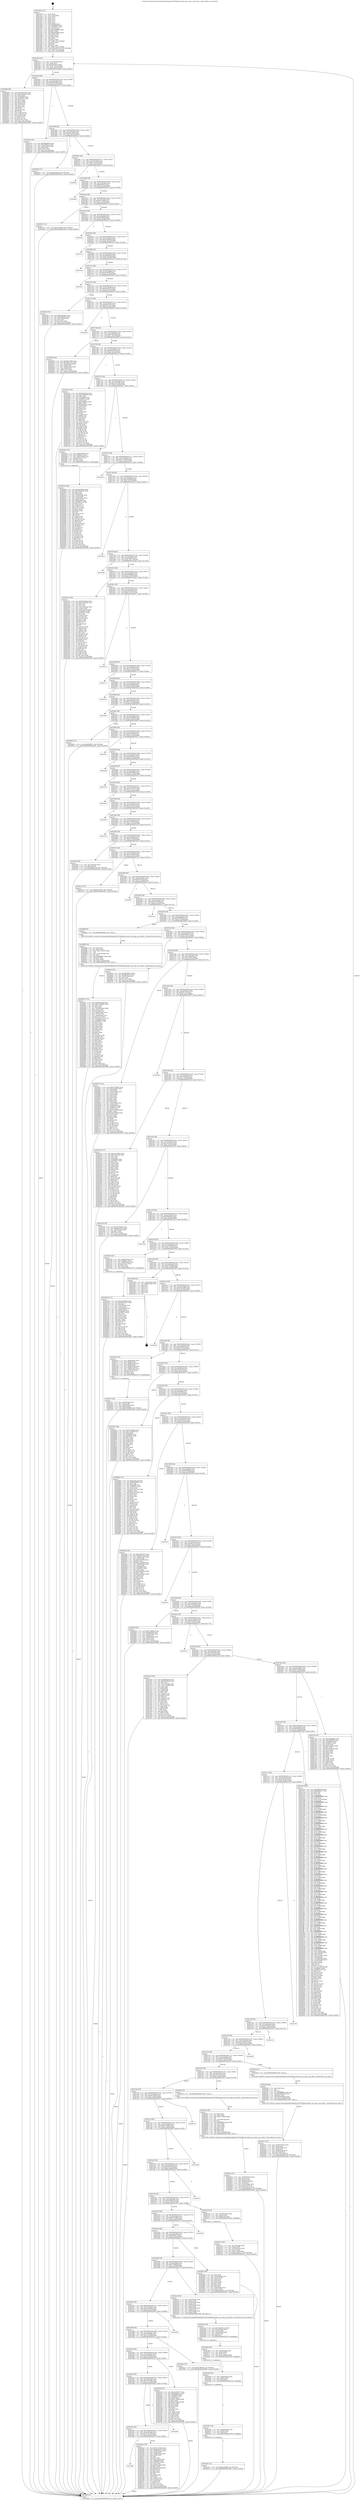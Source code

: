 digraph "0x4015a0" {
  label = "0x4015a0 (/mnt/c/Users/mathe/Desktop/tcc/POCII/binaries/extr_me_cmp.c_pix_abs8_c_Final-ollvm.out::main(0))"
  labelloc = "t"
  node[shape=record]

  Entry [label="",width=0.3,height=0.3,shape=circle,fillcolor=black,style=filled]
  "0x401614" [label="{
     0x401614 [32]\l
     | [instrs]\l
     &nbsp;&nbsp;0x401614 \<+6\>: mov -0x118(%rbp),%eax\l
     &nbsp;&nbsp;0x40161a \<+2\>: mov %eax,%ecx\l
     &nbsp;&nbsp;0x40161c \<+6\>: sub $0x83edcdc3,%ecx\l
     &nbsp;&nbsp;0x401622 \<+6\>: mov %eax,-0x12c(%rbp)\l
     &nbsp;&nbsp;0x401628 \<+6\>: mov %ecx,-0x130(%rbp)\l
     &nbsp;&nbsp;0x40162e \<+6\>: je 000000000040248b \<main+0xeeb\>\l
  }"]
  "0x40248b" [label="{
     0x40248b [86]\l
     | [instrs]\l
     &nbsp;&nbsp;0x40248b \<+5\>: mov $0x4eaa653e,%eax\l
     &nbsp;&nbsp;0x402490 \<+5\>: mov $0xc1d2108c,%ecx\l
     &nbsp;&nbsp;0x402495 \<+2\>: xor %edx,%edx\l
     &nbsp;&nbsp;0x402497 \<+7\>: mov 0x406090,%esi\l
     &nbsp;&nbsp;0x40249e \<+7\>: mov 0x40607c,%edi\l
     &nbsp;&nbsp;0x4024a5 \<+3\>: sub $0x1,%edx\l
     &nbsp;&nbsp;0x4024a8 \<+3\>: mov %esi,%r8d\l
     &nbsp;&nbsp;0x4024ab \<+3\>: add %edx,%r8d\l
     &nbsp;&nbsp;0x4024ae \<+4\>: imul %r8d,%esi\l
     &nbsp;&nbsp;0x4024b2 \<+3\>: and $0x1,%esi\l
     &nbsp;&nbsp;0x4024b5 \<+3\>: cmp $0x0,%esi\l
     &nbsp;&nbsp;0x4024b8 \<+4\>: sete %r9b\l
     &nbsp;&nbsp;0x4024bc \<+3\>: cmp $0xa,%edi\l
     &nbsp;&nbsp;0x4024bf \<+4\>: setl %r10b\l
     &nbsp;&nbsp;0x4024c3 \<+3\>: mov %r9b,%r11b\l
     &nbsp;&nbsp;0x4024c6 \<+3\>: and %r10b,%r11b\l
     &nbsp;&nbsp;0x4024c9 \<+3\>: xor %r10b,%r9b\l
     &nbsp;&nbsp;0x4024cc \<+3\>: or %r9b,%r11b\l
     &nbsp;&nbsp;0x4024cf \<+4\>: test $0x1,%r11b\l
     &nbsp;&nbsp;0x4024d3 \<+3\>: cmovne %ecx,%eax\l
     &nbsp;&nbsp;0x4024d6 \<+6\>: mov %eax,-0x118(%rbp)\l
     &nbsp;&nbsp;0x4024dc \<+5\>: jmp 0000000000403693 \<main+0x20f3\>\l
  }"]
  "0x401634" [label="{
     0x401634 [28]\l
     | [instrs]\l
     &nbsp;&nbsp;0x401634 \<+5\>: jmp 0000000000401639 \<main+0x99\>\l
     &nbsp;&nbsp;0x401639 \<+6\>: mov -0x12c(%rbp),%eax\l
     &nbsp;&nbsp;0x40163f \<+5\>: sub $0x84063006,%eax\l
     &nbsp;&nbsp;0x401644 \<+6\>: mov %eax,-0x134(%rbp)\l
     &nbsp;&nbsp;0x40164a \<+6\>: je 000000000040219c \<main+0xbfc\>\l
  }"]
  Exit [label="",width=0.3,height=0.3,shape=circle,fillcolor=black,style=filled,peripheries=2]
  "0x40219c" [label="{
     0x40219c [30]\l
     | [instrs]\l
     &nbsp;&nbsp;0x40219c \<+5\>: mov $0xdd9c8b65,%eax\l
     &nbsp;&nbsp;0x4021a1 \<+5\>: mov $0x2a97f92c,%ecx\l
     &nbsp;&nbsp;0x4021a6 \<+3\>: mov -0x34(%rbp),%edx\l
     &nbsp;&nbsp;0x4021a9 \<+3\>: cmp $0x0,%edx\l
     &nbsp;&nbsp;0x4021ac \<+3\>: cmove %ecx,%eax\l
     &nbsp;&nbsp;0x4021af \<+6\>: mov %eax,-0x118(%rbp)\l
     &nbsp;&nbsp;0x4021b5 \<+5\>: jmp 0000000000403693 \<main+0x20f3\>\l
  }"]
  "0x401650" [label="{
     0x401650 [28]\l
     | [instrs]\l
     &nbsp;&nbsp;0x401650 \<+5\>: jmp 0000000000401655 \<main+0xb5\>\l
     &nbsp;&nbsp;0x401655 \<+6\>: mov -0x12c(%rbp),%eax\l
     &nbsp;&nbsp;0x40165b \<+5\>: sub $0x8421e8a3,%eax\l
     &nbsp;&nbsp;0x401660 \<+6\>: mov %eax,-0x138(%rbp)\l
     &nbsp;&nbsp;0x401666 \<+6\>: je 000000000040282a \<main+0x128a\>\l
  }"]
  "0x402aa9" [label="{
     0x402aa9 [15]\l
     | [instrs]\l
     &nbsp;&nbsp;0x402aa9 \<+10\>: movl $0xee22eff0,-0x118(%rbp)\l
     &nbsp;&nbsp;0x402ab3 \<+5\>: jmp 0000000000403693 \<main+0x20f3\>\l
  }"]
  "0x40282a" [label="{
     0x40282a [15]\l
     | [instrs]\l
     &nbsp;&nbsp;0x40282a \<+10\>: movl $0x4345ec92,-0x118(%rbp)\l
     &nbsp;&nbsp;0x402834 \<+5\>: jmp 0000000000403693 \<main+0x20f3\>\l
  }"]
  "0x40166c" [label="{
     0x40166c [28]\l
     | [instrs]\l
     &nbsp;&nbsp;0x40166c \<+5\>: jmp 0000000000401671 \<main+0xd1\>\l
     &nbsp;&nbsp;0x401671 \<+6\>: mov -0x12c(%rbp),%eax\l
     &nbsp;&nbsp;0x401677 \<+5\>: sub $0x8723c1d5,%eax\l
     &nbsp;&nbsp;0x40167c \<+6\>: mov %eax,-0x13c(%rbp)\l
     &nbsp;&nbsp;0x401682 \<+6\>: je 0000000000402b41 \<main+0x15a1\>\l
  }"]
  "0x402a97" [label="{
     0x402a97 [18]\l
     | [instrs]\l
     &nbsp;&nbsp;0x402a97 \<+7\>: mov -0xb0(%rbp),%rdx\l
     &nbsp;&nbsp;0x402a9e \<+3\>: mov (%rdx),%rdx\l
     &nbsp;&nbsp;0x402aa1 \<+3\>: mov %rdx,%rdi\l
     &nbsp;&nbsp;0x402aa4 \<+5\>: call 0000000000401030 \<free@plt\>\l
     | [calls]\l
     &nbsp;&nbsp;0x401030 \{1\} (unknown)\l
  }"]
  "0x402b41" [label="{
     0x402b41\l
  }", style=dashed]
  "0x401688" [label="{
     0x401688 [28]\l
     | [instrs]\l
     &nbsp;&nbsp;0x401688 \<+5\>: jmp 000000000040168d \<main+0xed\>\l
     &nbsp;&nbsp;0x40168d \<+6\>: mov -0x12c(%rbp),%eax\l
     &nbsp;&nbsp;0x401693 \<+5\>: sub $0x90ef3a01,%eax\l
     &nbsp;&nbsp;0x401698 \<+6\>: mov %eax,-0x140(%rbp)\l
     &nbsp;&nbsp;0x40169e \<+6\>: je 0000000000402da6 \<main+0x1806\>\l
  }"]
  "0x402a85" [label="{
     0x402a85 [18]\l
     | [instrs]\l
     &nbsp;&nbsp;0x402a85 \<+7\>: mov -0xc8(%rbp),%rdx\l
     &nbsp;&nbsp;0x402a8c \<+3\>: mov (%rdx),%rdx\l
     &nbsp;&nbsp;0x402a8f \<+3\>: mov %rdx,%rdi\l
     &nbsp;&nbsp;0x402a92 \<+5\>: call 0000000000401030 \<free@plt\>\l
     | [calls]\l
     &nbsp;&nbsp;0x401030 \{1\} (unknown)\l
  }"]
  "0x402da6" [label="{
     0x402da6\l
  }", style=dashed]
  "0x4016a4" [label="{
     0x4016a4 [28]\l
     | [instrs]\l
     &nbsp;&nbsp;0x4016a4 \<+5\>: jmp 00000000004016a9 \<main+0x109\>\l
     &nbsp;&nbsp;0x4016a9 \<+6\>: mov -0x12c(%rbp),%eax\l
     &nbsp;&nbsp;0x4016af \<+5\>: sub $0x95c716b6,%eax\l
     &nbsp;&nbsp;0x4016b4 \<+6\>: mov %eax,-0x144(%rbp)\l
     &nbsp;&nbsp;0x4016ba \<+6\>: je 000000000040247c \<main+0xedc\>\l
  }"]
  "0x402a6d" [label="{
     0x402a6d [24]\l
     | [instrs]\l
     &nbsp;&nbsp;0x402a6d \<+7\>: mov -0xe0(%rbp),%rdx\l
     &nbsp;&nbsp;0x402a74 \<+3\>: mov (%rdx),%rdx\l
     &nbsp;&nbsp;0x402a77 \<+3\>: mov %rdx,%rdi\l
     &nbsp;&nbsp;0x402a7a \<+6\>: mov %eax,-0x264(%rbp)\l
     &nbsp;&nbsp;0x402a80 \<+5\>: call 0000000000401030 \<free@plt\>\l
     | [calls]\l
     &nbsp;&nbsp;0x401030 \{1\} (unknown)\l
  }"]
  "0x40247c" [label="{
     0x40247c [15]\l
     | [instrs]\l
     &nbsp;&nbsp;0x40247c \<+10\>: movl $0x77b5b89,-0x118(%rbp)\l
     &nbsp;&nbsp;0x402486 \<+5\>: jmp 0000000000403693 \<main+0x20f3\>\l
  }"]
  "0x4016c0" [label="{
     0x4016c0 [28]\l
     | [instrs]\l
     &nbsp;&nbsp;0x4016c0 \<+5\>: jmp 00000000004016c5 \<main+0x125\>\l
     &nbsp;&nbsp;0x4016c5 \<+6\>: mov -0x12c(%rbp),%eax\l
     &nbsp;&nbsp;0x4016cb \<+5\>: sub $0x9c8006f2,%eax\l
     &nbsp;&nbsp;0x4016d0 \<+6\>: mov %eax,-0x148(%rbp)\l
     &nbsp;&nbsp;0x4016d6 \<+6\>: je 0000000000402c20 \<main+0x1680\>\l
  }"]
  "0x402a4a" [label="{
     0x402a4a [35]\l
     | [instrs]\l
     &nbsp;&nbsp;0x402a4a \<+10\>: movabs $0x40412a,%rdi\l
     &nbsp;&nbsp;0x402a54 \<+7\>: mov -0xa0(%rbp),%rdx\l
     &nbsp;&nbsp;0x402a5b \<+2\>: mov %eax,(%rdx)\l
     &nbsp;&nbsp;0x402a5d \<+7\>: mov -0xa0(%rbp),%rdx\l
     &nbsp;&nbsp;0x402a64 \<+2\>: mov (%rdx),%esi\l
     &nbsp;&nbsp;0x402a66 \<+2\>: mov $0x0,%al\l
     &nbsp;&nbsp;0x402a68 \<+5\>: call 0000000000401050 \<printf@plt\>\l
     | [calls]\l
     &nbsp;&nbsp;0x401050 \{1\} (unknown)\l
  }"]
  "0x402c20" [label="{
     0x402c20\l
  }", style=dashed]
  "0x4016dc" [label="{
     0x4016dc [28]\l
     | [instrs]\l
     &nbsp;&nbsp;0x4016dc \<+5\>: jmp 00000000004016e1 \<main+0x141\>\l
     &nbsp;&nbsp;0x4016e1 \<+6\>: mov -0x12c(%rbp),%eax\l
     &nbsp;&nbsp;0x4016e7 \<+5\>: sub $0xa01b59e9,%eax\l
     &nbsp;&nbsp;0x4016ec \<+6\>: mov %eax,-0x14c(%rbp)\l
     &nbsp;&nbsp;0x4016f2 \<+6\>: je 000000000040312c \<main+0x1b8c\>\l
  }"]
  "0x402927" [label="{
     0x402927 [174]\l
     | [instrs]\l
     &nbsp;&nbsp;0x402927 \<+5\>: mov $0xd70f1cd4,%ecx\l
     &nbsp;&nbsp;0x40292c \<+5\>: mov $0xd7d399d6,%edx\l
     &nbsp;&nbsp;0x402931 \<+3\>: mov $0x1,%dil\l
     &nbsp;&nbsp;0x402934 \<+2\>: xor %esi,%esi\l
     &nbsp;&nbsp;0x402936 \<+7\>: mov -0x260(%rbp),%r8d\l
     &nbsp;&nbsp;0x40293d \<+4\>: imul %eax,%r8d\l
     &nbsp;&nbsp;0x402941 \<+3\>: movslq %r8d,%r9\l
     &nbsp;&nbsp;0x402944 \<+7\>: mov -0xb0(%rbp),%r10\l
     &nbsp;&nbsp;0x40294b \<+3\>: mov (%r10),%r10\l
     &nbsp;&nbsp;0x40294e \<+7\>: mov -0xa8(%rbp),%r11\l
     &nbsp;&nbsp;0x402955 \<+3\>: movslq (%r11),%r11\l
     &nbsp;&nbsp;0x402958 \<+4\>: mov %r9,(%r10,%r11,8)\l
     &nbsp;&nbsp;0x40295c \<+7\>: mov 0x406090,%eax\l
     &nbsp;&nbsp;0x402963 \<+8\>: mov 0x40607c,%r8d\l
     &nbsp;&nbsp;0x40296b \<+3\>: sub $0x1,%esi\l
     &nbsp;&nbsp;0x40296e \<+2\>: mov %eax,%ebx\l
     &nbsp;&nbsp;0x402970 \<+2\>: add %esi,%ebx\l
     &nbsp;&nbsp;0x402972 \<+3\>: imul %ebx,%eax\l
     &nbsp;&nbsp;0x402975 \<+3\>: and $0x1,%eax\l
     &nbsp;&nbsp;0x402978 \<+3\>: cmp $0x0,%eax\l
     &nbsp;&nbsp;0x40297b \<+4\>: sete %r14b\l
     &nbsp;&nbsp;0x40297f \<+4\>: cmp $0xa,%r8d\l
     &nbsp;&nbsp;0x402983 \<+4\>: setl %r15b\l
     &nbsp;&nbsp;0x402987 \<+3\>: mov %r14b,%r12b\l
     &nbsp;&nbsp;0x40298a \<+4\>: xor $0xff,%r12b\l
     &nbsp;&nbsp;0x40298e \<+3\>: mov %r15b,%r13b\l
     &nbsp;&nbsp;0x402991 \<+4\>: xor $0xff,%r13b\l
     &nbsp;&nbsp;0x402995 \<+4\>: xor $0x0,%dil\l
     &nbsp;&nbsp;0x402999 \<+3\>: mov %r12b,%al\l
     &nbsp;&nbsp;0x40299c \<+2\>: and $0x0,%al\l
     &nbsp;&nbsp;0x40299e \<+3\>: and %dil,%r14b\l
     &nbsp;&nbsp;0x4029a1 \<+3\>: mov %r13b,%sil\l
     &nbsp;&nbsp;0x4029a4 \<+4\>: and $0x0,%sil\l
     &nbsp;&nbsp;0x4029a8 \<+3\>: and %dil,%r15b\l
     &nbsp;&nbsp;0x4029ab \<+3\>: or %r14b,%al\l
     &nbsp;&nbsp;0x4029ae \<+3\>: or %r15b,%sil\l
     &nbsp;&nbsp;0x4029b1 \<+3\>: xor %sil,%al\l
     &nbsp;&nbsp;0x4029b4 \<+3\>: or %r13b,%r12b\l
     &nbsp;&nbsp;0x4029b7 \<+4\>: xor $0xff,%r12b\l
     &nbsp;&nbsp;0x4029bb \<+4\>: or $0x0,%dil\l
     &nbsp;&nbsp;0x4029bf \<+3\>: and %dil,%r12b\l
     &nbsp;&nbsp;0x4029c2 \<+3\>: or %r12b,%al\l
     &nbsp;&nbsp;0x4029c5 \<+2\>: test $0x1,%al\l
     &nbsp;&nbsp;0x4029c7 \<+3\>: cmovne %edx,%ecx\l
     &nbsp;&nbsp;0x4029ca \<+6\>: mov %ecx,-0x118(%rbp)\l
     &nbsp;&nbsp;0x4029d0 \<+5\>: jmp 0000000000403693 \<main+0x20f3\>\l
  }"]
  "0x40312c" [label="{
     0x40312c\l
  }", style=dashed]
  "0x4016f8" [label="{
     0x4016f8 [28]\l
     | [instrs]\l
     &nbsp;&nbsp;0x4016f8 \<+5\>: jmp 00000000004016fd \<main+0x15d\>\l
     &nbsp;&nbsp;0x4016fd \<+6\>: mov -0x12c(%rbp),%eax\l
     &nbsp;&nbsp;0x401703 \<+5\>: sub $0xa9893e93,%eax\l
     &nbsp;&nbsp;0x401708 \<+6\>: mov %eax,-0x150(%rbp)\l
     &nbsp;&nbsp;0x40170e \<+6\>: je 00000000004031e4 \<main+0x1c44\>\l
  }"]
  "0x4028fb" [label="{
     0x4028fb [44]\l
     | [instrs]\l
     &nbsp;&nbsp;0x4028fb \<+2\>: xor %ecx,%ecx\l
     &nbsp;&nbsp;0x4028fd \<+5\>: mov $0x2,%edx\l
     &nbsp;&nbsp;0x402902 \<+6\>: mov %edx,-0x25c(%rbp)\l
     &nbsp;&nbsp;0x402908 \<+1\>: cltd\l
     &nbsp;&nbsp;0x402909 \<+6\>: mov -0x25c(%rbp),%esi\l
     &nbsp;&nbsp;0x40290f \<+2\>: idiv %esi\l
     &nbsp;&nbsp;0x402911 \<+6\>: imul $0xfffffffe,%edx,%edx\l
     &nbsp;&nbsp;0x402917 \<+3\>: sub $0x1,%ecx\l
     &nbsp;&nbsp;0x40291a \<+2\>: sub %ecx,%edx\l
     &nbsp;&nbsp;0x40291c \<+6\>: mov %edx,-0x260(%rbp)\l
     &nbsp;&nbsp;0x402922 \<+5\>: call 0000000000401180 \<next_i\>\l
     | [calls]\l
     &nbsp;&nbsp;0x401180 \{65025\} (/mnt/c/Users/mathe/Desktop/tcc/POCII/binaries/extr_me_cmp.c_pix_abs8_c_Final-ollvm.out::next_i)\l
  }"]
  "0x4031e4" [label="{
     0x4031e4\l
  }", style=dashed]
  "0x401714" [label="{
     0x401714 [28]\l
     | [instrs]\l
     &nbsp;&nbsp;0x401714 \<+5\>: jmp 0000000000401719 \<main+0x179\>\l
     &nbsp;&nbsp;0x401719 \<+6\>: mov -0x12c(%rbp),%eax\l
     &nbsp;&nbsp;0x40171f \<+5\>: sub $0xae3dcd9f,%eax\l
     &nbsp;&nbsp;0x401724 \<+6\>: mov %eax,-0x154(%rbp)\l
     &nbsp;&nbsp;0x40172a \<+6\>: je 00000000004030a3 \<main+0x1b03\>\l
  }"]
  "0x4027b9" [label="{
     0x4027b9 [113]\l
     | [instrs]\l
     &nbsp;&nbsp;0x4027b9 \<+5\>: mov $0xcebd49b6,%ecx\l
     &nbsp;&nbsp;0x4027be \<+5\>: mov $0x8421e8a3,%edx\l
     &nbsp;&nbsp;0x4027c3 \<+2\>: xor %esi,%esi\l
     &nbsp;&nbsp;0x4027c5 \<+7\>: mov -0xb0(%rbp),%rdi\l
     &nbsp;&nbsp;0x4027cc \<+3\>: mov %rax,(%rdi)\l
     &nbsp;&nbsp;0x4027cf \<+7\>: mov -0xa8(%rbp),%rax\l
     &nbsp;&nbsp;0x4027d6 \<+6\>: movl $0x0,(%rax)\l
     &nbsp;&nbsp;0x4027dc \<+8\>: mov 0x406090,%r8d\l
     &nbsp;&nbsp;0x4027e4 \<+8\>: mov 0x40607c,%r9d\l
     &nbsp;&nbsp;0x4027ec \<+3\>: sub $0x1,%esi\l
     &nbsp;&nbsp;0x4027ef \<+3\>: mov %r8d,%r10d\l
     &nbsp;&nbsp;0x4027f2 \<+3\>: add %esi,%r10d\l
     &nbsp;&nbsp;0x4027f5 \<+4\>: imul %r10d,%r8d\l
     &nbsp;&nbsp;0x4027f9 \<+4\>: and $0x1,%r8d\l
     &nbsp;&nbsp;0x4027fd \<+4\>: cmp $0x0,%r8d\l
     &nbsp;&nbsp;0x402801 \<+4\>: sete %r11b\l
     &nbsp;&nbsp;0x402805 \<+4\>: cmp $0xa,%r9d\l
     &nbsp;&nbsp;0x402809 \<+3\>: setl %bl\l
     &nbsp;&nbsp;0x40280c \<+3\>: mov %r11b,%r14b\l
     &nbsp;&nbsp;0x40280f \<+3\>: and %bl,%r14b\l
     &nbsp;&nbsp;0x402812 \<+3\>: xor %bl,%r11b\l
     &nbsp;&nbsp;0x402815 \<+3\>: or %r11b,%r14b\l
     &nbsp;&nbsp;0x402818 \<+4\>: test $0x1,%r14b\l
     &nbsp;&nbsp;0x40281c \<+3\>: cmovne %edx,%ecx\l
     &nbsp;&nbsp;0x40281f \<+6\>: mov %ecx,-0x118(%rbp)\l
     &nbsp;&nbsp;0x402825 \<+5\>: jmp 0000000000403693 \<main+0x20f3\>\l
  }"]
  "0x4030a3" [label="{
     0x4030a3\l
  }", style=dashed]
  "0x401730" [label="{
     0x401730 [28]\l
     | [instrs]\l
     &nbsp;&nbsp;0x401730 \<+5\>: jmp 0000000000401735 \<main+0x195\>\l
     &nbsp;&nbsp;0x401735 \<+6\>: mov -0x12c(%rbp),%eax\l
     &nbsp;&nbsp;0x40173b \<+5\>: sub $0xb2eb3075,%eax\l
     &nbsp;&nbsp;0x401740 \<+6\>: mov %eax,-0x158(%rbp)\l
     &nbsp;&nbsp;0x401746 \<+6\>: je 0000000000402326 \<main+0xd86\>\l
  }"]
  "0x40261e" [label="{
     0x40261e [51]\l
     | [instrs]\l
     &nbsp;&nbsp;0x40261e \<+6\>: mov -0x258(%rbp),%ecx\l
     &nbsp;&nbsp;0x402624 \<+3\>: imul %eax,%ecx\l
     &nbsp;&nbsp;0x402627 \<+3\>: movslq %ecx,%r8\l
     &nbsp;&nbsp;0x40262a \<+7\>: mov -0xc8(%rbp),%r9\l
     &nbsp;&nbsp;0x402631 \<+3\>: mov (%r9),%r9\l
     &nbsp;&nbsp;0x402634 \<+7\>: mov -0xc0(%rbp),%r10\l
     &nbsp;&nbsp;0x40263b \<+3\>: movslq (%r10),%r10\l
     &nbsp;&nbsp;0x40263e \<+4\>: mov %r8,(%r9,%r10,8)\l
     &nbsp;&nbsp;0x402642 \<+10\>: movl $0x2c0b45c2,-0x118(%rbp)\l
     &nbsp;&nbsp;0x40264c \<+5\>: jmp 0000000000403693 \<main+0x20f3\>\l
  }"]
  "0x402326" [label="{
     0x402326 [30]\l
     | [instrs]\l
     &nbsp;&nbsp;0x402326 \<+5\>: mov $0x83edcdc3,%eax\l
     &nbsp;&nbsp;0x40232b \<+5\>: mov $0x53a60dfc,%ecx\l
     &nbsp;&nbsp;0x402330 \<+3\>: mov -0x2e(%rbp),%dl\l
     &nbsp;&nbsp;0x402333 \<+3\>: test $0x1,%dl\l
     &nbsp;&nbsp;0x402336 \<+3\>: cmovne %ecx,%eax\l
     &nbsp;&nbsp;0x402339 \<+6\>: mov %eax,-0x118(%rbp)\l
     &nbsp;&nbsp;0x40233f \<+5\>: jmp 0000000000403693 \<main+0x20f3\>\l
  }"]
  "0x40174c" [label="{
     0x40174c [28]\l
     | [instrs]\l
     &nbsp;&nbsp;0x40174c \<+5\>: jmp 0000000000401751 \<main+0x1b1\>\l
     &nbsp;&nbsp;0x401751 \<+6\>: mov -0x12c(%rbp),%eax\l
     &nbsp;&nbsp;0x401757 \<+5\>: sub $0xb49711bc,%eax\l
     &nbsp;&nbsp;0x40175c \<+6\>: mov %eax,-0x15c(%rbp)\l
     &nbsp;&nbsp;0x401762 \<+6\>: je 0000000000402e4d \<main+0x18ad\>\l
  }"]
  "0x4025ea" [label="{
     0x4025ea [52]\l
     | [instrs]\l
     &nbsp;&nbsp;0x4025ea \<+2\>: xor %ecx,%ecx\l
     &nbsp;&nbsp;0x4025ec \<+5\>: mov $0x2,%edx\l
     &nbsp;&nbsp;0x4025f1 \<+6\>: mov %edx,-0x254(%rbp)\l
     &nbsp;&nbsp;0x4025f7 \<+1\>: cltd\l
     &nbsp;&nbsp;0x4025f8 \<+6\>: mov -0x254(%rbp),%esi\l
     &nbsp;&nbsp;0x4025fe \<+2\>: idiv %esi\l
     &nbsp;&nbsp;0x402600 \<+6\>: imul $0xfffffffe,%edx,%edx\l
     &nbsp;&nbsp;0x402606 \<+2\>: mov %ecx,%edi\l
     &nbsp;&nbsp;0x402608 \<+2\>: sub %edx,%edi\l
     &nbsp;&nbsp;0x40260a \<+2\>: mov %ecx,%edx\l
     &nbsp;&nbsp;0x40260c \<+3\>: sub $0x1,%edx\l
     &nbsp;&nbsp;0x40260f \<+2\>: add %edx,%edi\l
     &nbsp;&nbsp;0x402611 \<+2\>: sub %edi,%ecx\l
     &nbsp;&nbsp;0x402613 \<+6\>: mov %ecx,-0x258(%rbp)\l
     &nbsp;&nbsp;0x402619 \<+5\>: call 0000000000401180 \<next_i\>\l
     | [calls]\l
     &nbsp;&nbsp;0x401180 \{65025\} (/mnt/c/Users/mathe/Desktop/tcc/POCII/binaries/extr_me_cmp.c_pix_abs8_c_Final-ollvm.out::next_i)\l
  }"]
  "0x402e4d" [label="{
     0x402e4d\l
  }", style=dashed]
  "0x401768" [label="{
     0x401768 [28]\l
     | [instrs]\l
     &nbsp;&nbsp;0x401768 \<+5\>: jmp 000000000040176d \<main+0x1cd\>\l
     &nbsp;&nbsp;0x40176d \<+6\>: mov -0x12c(%rbp),%eax\l
     &nbsp;&nbsp;0x401773 \<+5\>: sub $0xb73f6764,%eax\l
     &nbsp;&nbsp;0x401778 \<+6\>: mov %eax,-0x160(%rbp)\l
     &nbsp;&nbsp;0x40177e \<+6\>: je 00000000004025bb \<main+0x101b\>\l
  }"]
  "0x402504" [label="{
     0x402504 [168]\l
     | [instrs]\l
     &nbsp;&nbsp;0x402504 \<+5\>: mov $0x4eaa653e,%ecx\l
     &nbsp;&nbsp;0x402509 \<+5\>: mov $0x70f4e086,%edx\l
     &nbsp;&nbsp;0x40250e \<+3\>: mov $0x1,%sil\l
     &nbsp;&nbsp;0x402511 \<+3\>: xor %r8d,%r8d\l
     &nbsp;&nbsp;0x402514 \<+7\>: mov -0xc8(%rbp),%rdi\l
     &nbsp;&nbsp;0x40251b \<+3\>: mov %rax,(%rdi)\l
     &nbsp;&nbsp;0x40251e \<+7\>: mov -0xc0(%rbp),%rax\l
     &nbsp;&nbsp;0x402525 \<+6\>: movl $0x0,(%rax)\l
     &nbsp;&nbsp;0x40252b \<+8\>: mov 0x406090,%r9d\l
     &nbsp;&nbsp;0x402533 \<+8\>: mov 0x40607c,%r10d\l
     &nbsp;&nbsp;0x40253b \<+4\>: sub $0x1,%r8d\l
     &nbsp;&nbsp;0x40253f \<+3\>: mov %r9d,%r11d\l
     &nbsp;&nbsp;0x402542 \<+3\>: add %r8d,%r11d\l
     &nbsp;&nbsp;0x402545 \<+4\>: imul %r11d,%r9d\l
     &nbsp;&nbsp;0x402549 \<+4\>: and $0x1,%r9d\l
     &nbsp;&nbsp;0x40254d \<+4\>: cmp $0x0,%r9d\l
     &nbsp;&nbsp;0x402551 \<+3\>: sete %bl\l
     &nbsp;&nbsp;0x402554 \<+4\>: cmp $0xa,%r10d\l
     &nbsp;&nbsp;0x402558 \<+4\>: setl %r14b\l
     &nbsp;&nbsp;0x40255c \<+3\>: mov %bl,%r15b\l
     &nbsp;&nbsp;0x40255f \<+4\>: xor $0xff,%r15b\l
     &nbsp;&nbsp;0x402563 \<+3\>: mov %r14b,%r12b\l
     &nbsp;&nbsp;0x402566 \<+4\>: xor $0xff,%r12b\l
     &nbsp;&nbsp;0x40256a \<+4\>: xor $0x1,%sil\l
     &nbsp;&nbsp;0x40256e \<+3\>: mov %r15b,%r13b\l
     &nbsp;&nbsp;0x402571 \<+4\>: and $0xff,%r13b\l
     &nbsp;&nbsp;0x402575 \<+3\>: and %sil,%bl\l
     &nbsp;&nbsp;0x402578 \<+3\>: mov %r12b,%al\l
     &nbsp;&nbsp;0x40257b \<+2\>: and $0xff,%al\l
     &nbsp;&nbsp;0x40257d \<+3\>: and %sil,%r14b\l
     &nbsp;&nbsp;0x402580 \<+3\>: or %bl,%r13b\l
     &nbsp;&nbsp;0x402583 \<+3\>: or %r14b,%al\l
     &nbsp;&nbsp;0x402586 \<+3\>: xor %al,%r13b\l
     &nbsp;&nbsp;0x402589 \<+3\>: or %r12b,%r15b\l
     &nbsp;&nbsp;0x40258c \<+4\>: xor $0xff,%r15b\l
     &nbsp;&nbsp;0x402590 \<+4\>: or $0x1,%sil\l
     &nbsp;&nbsp;0x402594 \<+3\>: and %sil,%r15b\l
     &nbsp;&nbsp;0x402597 \<+3\>: or %r15b,%r13b\l
     &nbsp;&nbsp;0x40259a \<+4\>: test $0x1,%r13b\l
     &nbsp;&nbsp;0x40259e \<+3\>: cmovne %edx,%ecx\l
     &nbsp;&nbsp;0x4025a1 \<+6\>: mov %ecx,-0x118(%rbp)\l
     &nbsp;&nbsp;0x4025a7 \<+5\>: jmp 0000000000403693 \<main+0x20f3\>\l
  }"]
  "0x4025bb" [label="{
     0x4025bb [42]\l
     | [instrs]\l
     &nbsp;&nbsp;0x4025bb \<+5\>: mov $0x4603746b,%eax\l
     &nbsp;&nbsp;0x4025c0 \<+5\>: mov $0x53be73a4,%ecx\l
     &nbsp;&nbsp;0x4025c5 \<+7\>: mov -0xc0(%rbp),%rdx\l
     &nbsp;&nbsp;0x4025cc \<+2\>: mov (%rdx),%esi\l
     &nbsp;&nbsp;0x4025ce \<+7\>: mov -0xd0(%rbp),%rdx\l
     &nbsp;&nbsp;0x4025d5 \<+2\>: cmp (%rdx),%esi\l
     &nbsp;&nbsp;0x4025d7 \<+3\>: cmovl %ecx,%eax\l
     &nbsp;&nbsp;0x4025da \<+6\>: mov %eax,-0x118(%rbp)\l
     &nbsp;&nbsp;0x4025e0 \<+5\>: jmp 0000000000403693 \<main+0x20f3\>\l
  }"]
  "0x401784" [label="{
     0x401784 [28]\l
     | [instrs]\l
     &nbsp;&nbsp;0x401784 \<+5\>: jmp 0000000000401789 \<main+0x1e9\>\l
     &nbsp;&nbsp;0x401789 \<+6\>: mov -0x12c(%rbp),%eax\l
     &nbsp;&nbsp;0x40178f \<+5\>: sub $0xbdbca75e,%eax\l
     &nbsp;&nbsp;0x401794 \<+6\>: mov %eax,-0x164(%rbp)\l
     &nbsp;&nbsp;0x40179a \<+6\>: je 00000000004032af \<main+0x1d0f\>\l
  }"]
  "0x402371" [label="{
     0x402371 [47]\l
     | [instrs]\l
     &nbsp;&nbsp;0x402371 \<+6\>: mov -0x250(%rbp),%ecx\l
     &nbsp;&nbsp;0x402377 \<+3\>: imul %eax,%ecx\l
     &nbsp;&nbsp;0x40237a \<+7\>: mov -0xe0(%rbp),%rsi\l
     &nbsp;&nbsp;0x402381 \<+3\>: mov (%rsi),%rsi\l
     &nbsp;&nbsp;0x402384 \<+7\>: mov -0xd8(%rbp),%rdi\l
     &nbsp;&nbsp;0x40238b \<+3\>: movslq (%rdi),%rdi\l
     &nbsp;&nbsp;0x40238e \<+3\>: mov %ecx,(%rsi,%rdi,4)\l
     &nbsp;&nbsp;0x402391 \<+10\>: movl $0x76e26654,-0x118(%rbp)\l
     &nbsp;&nbsp;0x40239b \<+5\>: jmp 0000000000403693 \<main+0x20f3\>\l
  }"]
  "0x4032af" [label="{
     0x4032af [147]\l
     | [instrs]\l
     &nbsp;&nbsp;0x4032af \<+5\>: mov $0x54e336cd,%eax\l
     &nbsp;&nbsp;0x4032b4 \<+5\>: mov $0xcd82b685,%ecx\l
     &nbsp;&nbsp;0x4032b9 \<+2\>: mov $0x1,%dl\l
     &nbsp;&nbsp;0x4032bb \<+7\>: mov 0x406090,%esi\l
     &nbsp;&nbsp;0x4032c2 \<+7\>: mov 0x40607c,%edi\l
     &nbsp;&nbsp;0x4032c9 \<+3\>: mov %esi,%r8d\l
     &nbsp;&nbsp;0x4032cc \<+7\>: sub $0x9cfd2b4a,%r8d\l
     &nbsp;&nbsp;0x4032d3 \<+4\>: sub $0x1,%r8d\l
     &nbsp;&nbsp;0x4032d7 \<+7\>: add $0x9cfd2b4a,%r8d\l
     &nbsp;&nbsp;0x4032de \<+4\>: imul %r8d,%esi\l
     &nbsp;&nbsp;0x4032e2 \<+3\>: and $0x1,%esi\l
     &nbsp;&nbsp;0x4032e5 \<+3\>: cmp $0x0,%esi\l
     &nbsp;&nbsp;0x4032e8 \<+4\>: sete %r9b\l
     &nbsp;&nbsp;0x4032ec \<+3\>: cmp $0xa,%edi\l
     &nbsp;&nbsp;0x4032ef \<+4\>: setl %r10b\l
     &nbsp;&nbsp;0x4032f3 \<+3\>: mov %r9b,%r11b\l
     &nbsp;&nbsp;0x4032f6 \<+4\>: xor $0xff,%r11b\l
     &nbsp;&nbsp;0x4032fa \<+3\>: mov %r10b,%bl\l
     &nbsp;&nbsp;0x4032fd \<+3\>: xor $0xff,%bl\l
     &nbsp;&nbsp;0x403300 \<+3\>: xor $0x0,%dl\l
     &nbsp;&nbsp;0x403303 \<+3\>: mov %r11b,%r14b\l
     &nbsp;&nbsp;0x403306 \<+4\>: and $0x0,%r14b\l
     &nbsp;&nbsp;0x40330a \<+3\>: and %dl,%r9b\l
     &nbsp;&nbsp;0x40330d \<+3\>: mov %bl,%r15b\l
     &nbsp;&nbsp;0x403310 \<+4\>: and $0x0,%r15b\l
     &nbsp;&nbsp;0x403314 \<+3\>: and %dl,%r10b\l
     &nbsp;&nbsp;0x403317 \<+3\>: or %r9b,%r14b\l
     &nbsp;&nbsp;0x40331a \<+3\>: or %r10b,%r15b\l
     &nbsp;&nbsp;0x40331d \<+3\>: xor %r15b,%r14b\l
     &nbsp;&nbsp;0x403320 \<+3\>: or %bl,%r11b\l
     &nbsp;&nbsp;0x403323 \<+4\>: xor $0xff,%r11b\l
     &nbsp;&nbsp;0x403327 \<+3\>: or $0x0,%dl\l
     &nbsp;&nbsp;0x40332a \<+3\>: and %dl,%r11b\l
     &nbsp;&nbsp;0x40332d \<+3\>: or %r11b,%r14b\l
     &nbsp;&nbsp;0x403330 \<+4\>: test $0x1,%r14b\l
     &nbsp;&nbsp;0x403334 \<+3\>: cmovne %ecx,%eax\l
     &nbsp;&nbsp;0x403337 \<+6\>: mov %eax,-0x118(%rbp)\l
     &nbsp;&nbsp;0x40333d \<+5\>: jmp 0000000000403693 \<main+0x20f3\>\l
  }"]
  "0x4017a0" [label="{
     0x4017a0 [28]\l
     | [instrs]\l
     &nbsp;&nbsp;0x4017a0 \<+5\>: jmp 00000000004017a5 \<main+0x205\>\l
     &nbsp;&nbsp;0x4017a5 \<+6\>: mov -0x12c(%rbp),%eax\l
     &nbsp;&nbsp;0x4017ab \<+5\>: sub $0xc1d2108c,%eax\l
     &nbsp;&nbsp;0x4017b0 \<+6\>: mov %eax,-0x168(%rbp)\l
     &nbsp;&nbsp;0x4017b6 \<+6\>: je 00000000004024e1 \<main+0xf41\>\l
  }"]
  "0x402349" [label="{
     0x402349 [40]\l
     | [instrs]\l
     &nbsp;&nbsp;0x402349 \<+5\>: mov $0x2,%ecx\l
     &nbsp;&nbsp;0x40234e \<+1\>: cltd\l
     &nbsp;&nbsp;0x40234f \<+2\>: idiv %ecx\l
     &nbsp;&nbsp;0x402351 \<+6\>: imul $0xfffffffe,%edx,%ecx\l
     &nbsp;&nbsp;0x402357 \<+6\>: sub $0x502ef5dc,%ecx\l
     &nbsp;&nbsp;0x40235d \<+3\>: add $0x1,%ecx\l
     &nbsp;&nbsp;0x402360 \<+6\>: add $0x502ef5dc,%ecx\l
     &nbsp;&nbsp;0x402366 \<+6\>: mov %ecx,-0x250(%rbp)\l
     &nbsp;&nbsp;0x40236c \<+5\>: call 0000000000401180 \<next_i\>\l
     | [calls]\l
     &nbsp;&nbsp;0x401180 \{65025\} (/mnt/c/Users/mathe/Desktop/tcc/POCII/binaries/extr_me_cmp.c_pix_abs8_c_Final-ollvm.out::next_i)\l
  }"]
  "0x4024e1" [label="{
     0x4024e1 [35]\l
     | [instrs]\l
     &nbsp;&nbsp;0x4024e1 \<+7\>: mov -0xd0(%rbp),%rax\l
     &nbsp;&nbsp;0x4024e8 \<+6\>: movl $0xfe01,(%rax)\l
     &nbsp;&nbsp;0x4024ee \<+7\>: mov -0xd0(%rbp),%rax\l
     &nbsp;&nbsp;0x4024f5 \<+3\>: movslq (%rax),%rax\l
     &nbsp;&nbsp;0x4024f8 \<+4\>: shl $0x3,%rax\l
     &nbsp;&nbsp;0x4024fc \<+3\>: mov %rax,%rdi\l
     &nbsp;&nbsp;0x4024ff \<+5\>: call 0000000000401070 \<malloc@plt\>\l
     | [calls]\l
     &nbsp;&nbsp;0x401070 \{1\} (unknown)\l
  }"]
  "0x4017bc" [label="{
     0x4017bc [28]\l
     | [instrs]\l
     &nbsp;&nbsp;0x4017bc \<+5\>: jmp 00000000004017c1 \<main+0x221\>\l
     &nbsp;&nbsp;0x4017c1 \<+6\>: mov -0x12c(%rbp),%eax\l
     &nbsp;&nbsp;0x4017c7 \<+5\>: sub $0xc7ce7865,%eax\l
     &nbsp;&nbsp;0x4017cc \<+6\>: mov %eax,-0x16c(%rbp)\l
     &nbsp;&nbsp;0x4017d2 \<+6\>: je 0000000000403434 \<main+0x1e94\>\l
  }"]
  "0x401df8" [label="{
     0x401df8\l
  }", style=dashed]
  "0x403434" [label="{
     0x403434\l
  }", style=dashed]
  "0x4017d8" [label="{
     0x4017d8 [28]\l
     | [instrs]\l
     &nbsp;&nbsp;0x4017d8 \<+5\>: jmp 00000000004017dd \<main+0x23d\>\l
     &nbsp;&nbsp;0x4017dd \<+6\>: mov -0x12c(%rbp),%eax\l
     &nbsp;&nbsp;0x4017e3 \<+5\>: sub $0xc9269564,%eax\l
     &nbsp;&nbsp;0x4017e8 \<+6\>: mov %eax,-0x170(%rbp)\l
     &nbsp;&nbsp;0x4017ee \<+6\>: je 0000000000403612 \<main+0x2072\>\l
  }"]
  "0x4022a6" [label="{
     0x4022a6 [128]\l
     | [instrs]\l
     &nbsp;&nbsp;0x4022a6 \<+5\>: mov $0xc7ce7865,%eax\l
     &nbsp;&nbsp;0x4022ab \<+5\>: mov $0xb2eb3075,%ecx\l
     &nbsp;&nbsp;0x4022b0 \<+7\>: mov -0xd8(%rbp),%rdx\l
     &nbsp;&nbsp;0x4022b7 \<+2\>: mov (%rdx),%esi\l
     &nbsp;&nbsp;0x4022b9 \<+7\>: mov -0xe8(%rbp),%rdx\l
     &nbsp;&nbsp;0x4022c0 \<+2\>: cmp (%rdx),%esi\l
     &nbsp;&nbsp;0x4022c2 \<+4\>: setl %dil\l
     &nbsp;&nbsp;0x4022c6 \<+4\>: and $0x1,%dil\l
     &nbsp;&nbsp;0x4022ca \<+4\>: mov %dil,-0x2e(%rbp)\l
     &nbsp;&nbsp;0x4022ce \<+7\>: mov 0x406090,%esi\l
     &nbsp;&nbsp;0x4022d5 \<+8\>: mov 0x40607c,%r8d\l
     &nbsp;&nbsp;0x4022dd \<+3\>: mov %esi,%r9d\l
     &nbsp;&nbsp;0x4022e0 \<+7\>: sub $0x3e0c1fad,%r9d\l
     &nbsp;&nbsp;0x4022e7 \<+4\>: sub $0x1,%r9d\l
     &nbsp;&nbsp;0x4022eb \<+7\>: add $0x3e0c1fad,%r9d\l
     &nbsp;&nbsp;0x4022f2 \<+4\>: imul %r9d,%esi\l
     &nbsp;&nbsp;0x4022f6 \<+3\>: and $0x1,%esi\l
     &nbsp;&nbsp;0x4022f9 \<+3\>: cmp $0x0,%esi\l
     &nbsp;&nbsp;0x4022fc \<+4\>: sete %dil\l
     &nbsp;&nbsp;0x402300 \<+4\>: cmp $0xa,%r8d\l
     &nbsp;&nbsp;0x402304 \<+4\>: setl %r10b\l
     &nbsp;&nbsp;0x402308 \<+3\>: mov %dil,%r11b\l
     &nbsp;&nbsp;0x40230b \<+3\>: and %r10b,%r11b\l
     &nbsp;&nbsp;0x40230e \<+3\>: xor %r10b,%dil\l
     &nbsp;&nbsp;0x402311 \<+3\>: or %dil,%r11b\l
     &nbsp;&nbsp;0x402314 \<+4\>: test $0x1,%r11b\l
     &nbsp;&nbsp;0x402318 \<+3\>: cmovne %ecx,%eax\l
     &nbsp;&nbsp;0x40231b \<+6\>: mov %eax,-0x118(%rbp)\l
     &nbsp;&nbsp;0x402321 \<+5\>: jmp 0000000000403693 \<main+0x20f3\>\l
  }"]
  "0x403612" [label="{
     0x403612\l
  }", style=dashed]
  "0x4017f4" [label="{
     0x4017f4 [28]\l
     | [instrs]\l
     &nbsp;&nbsp;0x4017f4 \<+5\>: jmp 00000000004017f9 \<main+0x259\>\l
     &nbsp;&nbsp;0x4017f9 \<+6\>: mov -0x12c(%rbp),%eax\l
     &nbsp;&nbsp;0x4017ff \<+5\>: sub $0xcababb97,%eax\l
     &nbsp;&nbsp;0x401804 \<+6\>: mov %eax,-0x174(%rbp)\l
     &nbsp;&nbsp;0x40180a \<+6\>: je 0000000000402cd6 \<main+0x1736\>\l
  }"]
  "0x401ddc" [label="{
     0x401ddc [28]\l
     | [instrs]\l
     &nbsp;&nbsp;0x401ddc \<+5\>: jmp 0000000000401de1 \<main+0x841\>\l
     &nbsp;&nbsp;0x401de1 \<+6\>: mov -0x12c(%rbp),%eax\l
     &nbsp;&nbsp;0x401de7 \<+5\>: sub $0x7f04a792,%eax\l
     &nbsp;&nbsp;0x401dec \<+6\>: mov %eax,-0x24c(%rbp)\l
     &nbsp;&nbsp;0x401df2 \<+6\>: je 00000000004022a6 \<main+0xd06\>\l
  }"]
  "0x402cd6" [label="{
     0x402cd6\l
  }", style=dashed]
  "0x401810" [label="{
     0x401810 [28]\l
     | [instrs]\l
     &nbsp;&nbsp;0x401810 \<+5\>: jmp 0000000000401815 \<main+0x275\>\l
     &nbsp;&nbsp;0x401815 \<+6\>: mov -0x12c(%rbp),%eax\l
     &nbsp;&nbsp;0x40181b \<+5\>: sub $0xcd82b685,%eax\l
     &nbsp;&nbsp;0x401820 \<+6\>: mov %eax,-0x178(%rbp)\l
     &nbsp;&nbsp;0x401826 \<+6\>: je 0000000000403342 \<main+0x1da2\>\l
  }"]
  "0x402e6b" [label="{
     0x402e6b\l
  }", style=dashed]
  "0x403342" [label="{
     0x403342 [155]\l
     | [instrs]\l
     &nbsp;&nbsp;0x403342 \<+5\>: mov $0x54e336cd,%eax\l
     &nbsp;&nbsp;0x403347 \<+5\>: mov $0x2018546b,%ecx\l
     &nbsp;&nbsp;0x40334c \<+2\>: mov $0x1,%dl\l
     &nbsp;&nbsp;0x40334e \<+2\>: xor %esi,%esi\l
     &nbsp;&nbsp;0x403350 \<+7\>: mov -0x110(%rbp),%rdi\l
     &nbsp;&nbsp;0x403357 \<+3\>: mov (%rdi),%r8d\l
     &nbsp;&nbsp;0x40335a \<+4\>: mov %r8d,-0x2c(%rbp)\l
     &nbsp;&nbsp;0x40335e \<+8\>: mov 0x406090,%r8d\l
     &nbsp;&nbsp;0x403366 \<+8\>: mov 0x40607c,%r9d\l
     &nbsp;&nbsp;0x40336e \<+3\>: sub $0x1,%esi\l
     &nbsp;&nbsp;0x403371 \<+3\>: mov %r8d,%r10d\l
     &nbsp;&nbsp;0x403374 \<+3\>: add %esi,%r10d\l
     &nbsp;&nbsp;0x403377 \<+4\>: imul %r10d,%r8d\l
     &nbsp;&nbsp;0x40337b \<+4\>: and $0x1,%r8d\l
     &nbsp;&nbsp;0x40337f \<+4\>: cmp $0x0,%r8d\l
     &nbsp;&nbsp;0x403383 \<+4\>: sete %r11b\l
     &nbsp;&nbsp;0x403387 \<+4\>: cmp $0xa,%r9d\l
     &nbsp;&nbsp;0x40338b \<+3\>: setl %bl\l
     &nbsp;&nbsp;0x40338e \<+3\>: mov %r11b,%r14b\l
     &nbsp;&nbsp;0x403391 \<+4\>: xor $0xff,%r14b\l
     &nbsp;&nbsp;0x403395 \<+3\>: mov %bl,%r15b\l
     &nbsp;&nbsp;0x403398 \<+4\>: xor $0xff,%r15b\l
     &nbsp;&nbsp;0x40339c \<+3\>: xor $0x1,%dl\l
     &nbsp;&nbsp;0x40339f \<+3\>: mov %r14b,%r12b\l
     &nbsp;&nbsp;0x4033a2 \<+4\>: and $0xff,%r12b\l
     &nbsp;&nbsp;0x4033a6 \<+3\>: and %dl,%r11b\l
     &nbsp;&nbsp;0x4033a9 \<+3\>: mov %r15b,%r13b\l
     &nbsp;&nbsp;0x4033ac \<+4\>: and $0xff,%r13b\l
     &nbsp;&nbsp;0x4033b0 \<+2\>: and %dl,%bl\l
     &nbsp;&nbsp;0x4033b2 \<+3\>: or %r11b,%r12b\l
     &nbsp;&nbsp;0x4033b5 \<+3\>: or %bl,%r13b\l
     &nbsp;&nbsp;0x4033b8 \<+3\>: xor %r13b,%r12b\l
     &nbsp;&nbsp;0x4033bb \<+3\>: or %r15b,%r14b\l
     &nbsp;&nbsp;0x4033be \<+4\>: xor $0xff,%r14b\l
     &nbsp;&nbsp;0x4033c2 \<+3\>: or $0x1,%dl\l
     &nbsp;&nbsp;0x4033c5 \<+3\>: and %dl,%r14b\l
     &nbsp;&nbsp;0x4033c8 \<+3\>: or %r14b,%r12b\l
     &nbsp;&nbsp;0x4033cb \<+4\>: test $0x1,%r12b\l
     &nbsp;&nbsp;0x4033cf \<+3\>: cmovne %ecx,%eax\l
     &nbsp;&nbsp;0x4033d2 \<+6\>: mov %eax,-0x118(%rbp)\l
     &nbsp;&nbsp;0x4033d8 \<+5\>: jmp 0000000000403693 \<main+0x20f3\>\l
  }"]
  "0x40182c" [label="{
     0x40182c [28]\l
     | [instrs]\l
     &nbsp;&nbsp;0x40182c \<+5\>: jmp 0000000000401831 \<main+0x291\>\l
     &nbsp;&nbsp;0x401831 \<+6\>: mov -0x12c(%rbp),%eax\l
     &nbsp;&nbsp;0x401837 \<+5\>: sub $0xce685cb5,%eax\l
     &nbsp;&nbsp;0x40183c \<+6\>: mov %eax,-0x17c(%rbp)\l
     &nbsp;&nbsp;0x401842 \<+6\>: je 0000000000402ec5 \<main+0x1925\>\l
  }"]
  "0x401dc0" [label="{
     0x401dc0 [28]\l
     | [instrs]\l
     &nbsp;&nbsp;0x401dc0 \<+5\>: jmp 0000000000401dc5 \<main+0x825\>\l
     &nbsp;&nbsp;0x401dc5 \<+6\>: mov -0x12c(%rbp),%eax\l
     &nbsp;&nbsp;0x401dcb \<+5\>: sub $0x7926755b,%eax\l
     &nbsp;&nbsp;0x401dd0 \<+6\>: mov %eax,-0x248(%rbp)\l
     &nbsp;&nbsp;0x401dd6 \<+6\>: je 0000000000402e6b \<main+0x18cb\>\l
  }"]
  "0x402ec5" [label="{
     0x402ec5\l
  }", style=dashed]
  "0x401848" [label="{
     0x401848 [28]\l
     | [instrs]\l
     &nbsp;&nbsp;0x401848 \<+5\>: jmp 000000000040184d \<main+0x2ad\>\l
     &nbsp;&nbsp;0x40184d \<+6\>: mov -0x12c(%rbp),%eax\l
     &nbsp;&nbsp;0x401853 \<+5\>: sub $0xce793635,%eax\l
     &nbsp;&nbsp;0x401858 \<+6\>: mov %eax,-0x180(%rbp)\l
     &nbsp;&nbsp;0x40185e \<+6\>: je 000000000040217e \<main+0xbde\>\l
  }"]
  "0x4023a0" [label="{
     0x4023a0 [91]\l
     | [instrs]\l
     &nbsp;&nbsp;0x4023a0 \<+5\>: mov $0xe1682157,%eax\l
     &nbsp;&nbsp;0x4023a5 \<+5\>: mov $0x384af3aa,%ecx\l
     &nbsp;&nbsp;0x4023aa \<+7\>: mov 0x406090,%edx\l
     &nbsp;&nbsp;0x4023b1 \<+7\>: mov 0x40607c,%esi\l
     &nbsp;&nbsp;0x4023b8 \<+2\>: mov %edx,%edi\l
     &nbsp;&nbsp;0x4023ba \<+6\>: sub $0x47748a2b,%edi\l
     &nbsp;&nbsp;0x4023c0 \<+3\>: sub $0x1,%edi\l
     &nbsp;&nbsp;0x4023c3 \<+6\>: add $0x47748a2b,%edi\l
     &nbsp;&nbsp;0x4023c9 \<+3\>: imul %edi,%edx\l
     &nbsp;&nbsp;0x4023cc \<+3\>: and $0x1,%edx\l
     &nbsp;&nbsp;0x4023cf \<+3\>: cmp $0x0,%edx\l
     &nbsp;&nbsp;0x4023d2 \<+4\>: sete %r8b\l
     &nbsp;&nbsp;0x4023d6 \<+3\>: cmp $0xa,%esi\l
     &nbsp;&nbsp;0x4023d9 \<+4\>: setl %r9b\l
     &nbsp;&nbsp;0x4023dd \<+3\>: mov %r8b,%r10b\l
     &nbsp;&nbsp;0x4023e0 \<+3\>: and %r9b,%r10b\l
     &nbsp;&nbsp;0x4023e3 \<+3\>: xor %r9b,%r8b\l
     &nbsp;&nbsp;0x4023e6 \<+3\>: or %r8b,%r10b\l
     &nbsp;&nbsp;0x4023e9 \<+4\>: test $0x1,%r10b\l
     &nbsp;&nbsp;0x4023ed \<+3\>: cmovne %ecx,%eax\l
     &nbsp;&nbsp;0x4023f0 \<+6\>: mov %eax,-0x118(%rbp)\l
     &nbsp;&nbsp;0x4023f6 \<+5\>: jmp 0000000000403693 \<main+0x20f3\>\l
  }"]
  "0x40217e" [label="{
     0x40217e\l
  }", style=dashed]
  "0x401864" [label="{
     0x401864 [28]\l
     | [instrs]\l
     &nbsp;&nbsp;0x401864 \<+5\>: jmp 0000000000401869 \<main+0x2c9\>\l
     &nbsp;&nbsp;0x401869 \<+6\>: mov -0x12c(%rbp),%eax\l
     &nbsp;&nbsp;0x40186f \<+5\>: sub $0xcebd49b6,%eax\l
     &nbsp;&nbsp;0x401874 \<+6\>: mov %eax,-0x184(%rbp)\l
     &nbsp;&nbsp;0x40187a \<+6\>: je 0000000000403500 \<main+0x1f60\>\l
  }"]
  "0x401da4" [label="{
     0x401da4 [28]\l
     | [instrs]\l
     &nbsp;&nbsp;0x401da4 \<+5\>: jmp 0000000000401da9 \<main+0x809\>\l
     &nbsp;&nbsp;0x401da9 \<+6\>: mov -0x12c(%rbp),%eax\l
     &nbsp;&nbsp;0x401daf \<+5\>: sub $0x76e26654,%eax\l
     &nbsp;&nbsp;0x401db4 \<+6\>: mov %eax,-0x244(%rbp)\l
     &nbsp;&nbsp;0x401dba \<+6\>: je 00000000004023a0 \<main+0xe00\>\l
  }"]
  "0x403500" [label="{
     0x403500\l
  }", style=dashed]
  "0x401880" [label="{
     0x401880 [28]\l
     | [instrs]\l
     &nbsp;&nbsp;0x401880 \<+5\>: jmp 0000000000401885 \<main+0x2e5\>\l
     &nbsp;&nbsp;0x401885 \<+6\>: mov -0x12c(%rbp),%eax\l
     &nbsp;&nbsp;0x40188b \<+5\>: sub $0xd70f1cd4,%eax\l
     &nbsp;&nbsp;0x401890 \<+6\>: mov %eax,-0x188(%rbp)\l
     &nbsp;&nbsp;0x401896 \<+6\>: je 0000000000403549 \<main+0x1fa9\>\l
  }"]
  "0x4025ac" [label="{
     0x4025ac [15]\l
     | [instrs]\l
     &nbsp;&nbsp;0x4025ac \<+10\>: movl $0xb73f6764,-0x118(%rbp)\l
     &nbsp;&nbsp;0x4025b6 \<+5\>: jmp 0000000000403693 \<main+0x20f3\>\l
  }"]
  "0x403549" [label="{
     0x403549\l
  }", style=dashed]
  "0x40189c" [label="{
     0x40189c [28]\l
     | [instrs]\l
     &nbsp;&nbsp;0x40189c \<+5\>: jmp 00000000004018a1 \<main+0x301\>\l
     &nbsp;&nbsp;0x4018a1 \<+6\>: mov -0x12c(%rbp),%eax\l
     &nbsp;&nbsp;0x4018a7 \<+5\>: sub $0xd7d399d6,%eax\l
     &nbsp;&nbsp;0x4018ac \<+6\>: mov %eax,-0x18c(%rbp)\l
     &nbsp;&nbsp;0x4018b2 \<+6\>: je 00000000004029d5 \<main+0x1435\>\l
  }"]
  "0x401d88" [label="{
     0x401d88 [28]\l
     | [instrs]\l
     &nbsp;&nbsp;0x401d88 \<+5\>: jmp 0000000000401d8d \<main+0x7ed\>\l
     &nbsp;&nbsp;0x401d8d \<+6\>: mov -0x12c(%rbp),%eax\l
     &nbsp;&nbsp;0x401d93 \<+5\>: sub $0x70f4e086,%eax\l
     &nbsp;&nbsp;0x401d98 \<+6\>: mov %eax,-0x240(%rbp)\l
     &nbsp;&nbsp;0x401d9e \<+6\>: je 00000000004025ac \<main+0x100c\>\l
  }"]
  "0x4029d5" [label="{
     0x4029d5 [15]\l
     | [instrs]\l
     &nbsp;&nbsp;0x4029d5 \<+10\>: movl $0x649f58c7,-0x118(%rbp)\l
     &nbsp;&nbsp;0x4029df \<+5\>: jmp 0000000000403693 \<main+0x20f3\>\l
  }"]
  "0x4018b8" [label="{
     0x4018b8 [28]\l
     | [instrs]\l
     &nbsp;&nbsp;0x4018b8 \<+5\>: jmp 00000000004018bd \<main+0x31d\>\l
     &nbsp;&nbsp;0x4018bd \<+6\>: mov -0x12c(%rbp),%eax\l
     &nbsp;&nbsp;0x4018c3 \<+5\>: sub $0xd7fc7ed2,%eax\l
     &nbsp;&nbsp;0x4018c8 \<+6\>: mov %eax,-0x190(%rbp)\l
     &nbsp;&nbsp;0x4018ce \<+6\>: je 0000000000403637 \<main+0x2097\>\l
  }"]
  "0x403659" [label="{
     0x403659\l
  }", style=dashed]
  "0x403637" [label="{
     0x403637\l
  }", style=dashed]
  "0x4018d4" [label="{
     0x4018d4 [28]\l
     | [instrs]\l
     &nbsp;&nbsp;0x4018d4 \<+5\>: jmp 00000000004018d9 \<main+0x339\>\l
     &nbsp;&nbsp;0x4018d9 \<+6\>: mov -0x12c(%rbp),%eax\l
     &nbsp;&nbsp;0x4018df \<+5\>: sub $0xda598231,%eax\l
     &nbsp;&nbsp;0x4018e4 \<+6\>: mov %eax,-0x194(%rbp)\l
     &nbsp;&nbsp;0x4018ea \<+6\>: je 0000000000402ab8 \<main+0x1518\>\l
  }"]
  "0x401d6c" [label="{
     0x401d6c [28]\l
     | [instrs]\l
     &nbsp;&nbsp;0x401d6c \<+5\>: jmp 0000000000401d71 \<main+0x7d1\>\l
     &nbsp;&nbsp;0x401d71 \<+6\>: mov -0x12c(%rbp),%eax\l
     &nbsp;&nbsp;0x401d77 \<+5\>: sub $0x6e2ad436,%eax\l
     &nbsp;&nbsp;0x401d7c \<+6\>: mov %eax,-0x23c(%rbp)\l
     &nbsp;&nbsp;0x401d82 \<+6\>: je 0000000000403659 \<main+0x20b9\>\l
  }"]
  "0x402ab8" [label="{
     0x402ab8\l
  }", style=dashed]
  "0x4018f0" [label="{
     0x4018f0 [28]\l
     | [instrs]\l
     &nbsp;&nbsp;0x4018f0 \<+5\>: jmp 00000000004018f5 \<main+0x355\>\l
     &nbsp;&nbsp;0x4018f5 \<+6\>: mov -0x12c(%rbp),%eax\l
     &nbsp;&nbsp;0x4018fb \<+5\>: sub $0xdd9c8b65,%eax\l
     &nbsp;&nbsp;0x401900 \<+6\>: mov %eax,-0x198(%rbp)\l
     &nbsp;&nbsp;0x401906 \<+6\>: je 0000000000403270 \<main+0x1cd0\>\l
  }"]
  "0x402a14" [label="{
     0x402a14 [54]\l
     | [instrs]\l
     &nbsp;&nbsp;0x402a14 \<+7\>: mov -0xe0(%rbp),%rax\l
     &nbsp;&nbsp;0x402a1b \<+3\>: mov (%rax),%rdi\l
     &nbsp;&nbsp;0x402a1e \<+7\>: mov -0xc8(%rbp),%rax\l
     &nbsp;&nbsp;0x402a25 \<+3\>: mov (%rax),%rsi\l
     &nbsp;&nbsp;0x402a28 \<+7\>: mov -0xb0(%rbp),%rax\l
     &nbsp;&nbsp;0x402a2f \<+3\>: mov (%rax),%rdx\l
     &nbsp;&nbsp;0x402a32 \<+7\>: mov -0xf8(%rbp),%rax\l
     &nbsp;&nbsp;0x402a39 \<+2\>: mov (%rax),%ecx\l
     &nbsp;&nbsp;0x402a3b \<+7\>: mov -0xf0(%rbp),%rax\l
     &nbsp;&nbsp;0x402a42 \<+3\>: mov (%rax),%r8d\l
     &nbsp;&nbsp;0x402a45 \<+5\>: call 0000000000401290 \<pix_abs8_c\>\l
     | [calls]\l
     &nbsp;&nbsp;0x401290 \{1\} (/mnt/c/Users/mathe/Desktop/tcc/POCII/binaries/extr_me_cmp.c_pix_abs8_c_Final-ollvm.out::pix_abs8_c)\l
  }"]
  "0x403270" [label="{
     0x403270\l
  }", style=dashed]
  "0x40190c" [label="{
     0x40190c [28]\l
     | [instrs]\l
     &nbsp;&nbsp;0x40190c \<+5\>: jmp 0000000000401911 \<main+0x371\>\l
     &nbsp;&nbsp;0x401911 \<+6\>: mov -0x12c(%rbp),%eax\l
     &nbsp;&nbsp;0x401917 \<+5\>: sub $0xe1574121,%eax\l
     &nbsp;&nbsp;0x40191c \<+6\>: mov %eax,-0x19c(%rbp)\l
     &nbsp;&nbsp;0x401922 \<+6\>: je 000000000040303d \<main+0x1a9d\>\l
  }"]
  "0x401d50" [label="{
     0x401d50 [28]\l
     | [instrs]\l
     &nbsp;&nbsp;0x401d50 \<+5\>: jmp 0000000000401d55 \<main+0x7b5\>\l
     &nbsp;&nbsp;0x401d55 \<+6\>: mov -0x12c(%rbp),%eax\l
     &nbsp;&nbsp;0x401d5b \<+5\>: sub $0x677df658,%eax\l
     &nbsp;&nbsp;0x401d60 \<+6\>: mov %eax,-0x238(%rbp)\l
     &nbsp;&nbsp;0x401d66 \<+6\>: je 0000000000402a14 \<main+0x1474\>\l
  }"]
  "0x40303d" [label="{
     0x40303d\l
  }", style=dashed]
  "0x401928" [label="{
     0x401928 [28]\l
     | [instrs]\l
     &nbsp;&nbsp;0x401928 \<+5\>: jmp 000000000040192d \<main+0x38d\>\l
     &nbsp;&nbsp;0x40192d \<+6\>: mov -0x12c(%rbp),%eax\l
     &nbsp;&nbsp;0x401933 \<+5\>: sub $0xe1682157,%eax\l
     &nbsp;&nbsp;0x401938 \<+6\>: mov %eax,-0x1a0(%rbp)\l
     &nbsp;&nbsp;0x40193e \<+6\>: je 000000000040345f \<main+0x1ebf\>\l
  }"]
  "0x4029e4" [label="{
     0x4029e4 [48]\l
     | [instrs]\l
     &nbsp;&nbsp;0x4029e4 \<+2\>: xor %eax,%eax\l
     &nbsp;&nbsp;0x4029e6 \<+7\>: mov -0xa8(%rbp),%rcx\l
     &nbsp;&nbsp;0x4029ed \<+2\>: mov (%rcx),%edx\l
     &nbsp;&nbsp;0x4029ef \<+2\>: mov %eax,%esi\l
     &nbsp;&nbsp;0x4029f1 \<+2\>: sub %edx,%esi\l
     &nbsp;&nbsp;0x4029f3 \<+2\>: mov %eax,%edx\l
     &nbsp;&nbsp;0x4029f5 \<+3\>: sub $0x1,%edx\l
     &nbsp;&nbsp;0x4029f8 \<+2\>: add %edx,%esi\l
     &nbsp;&nbsp;0x4029fa \<+2\>: sub %esi,%eax\l
     &nbsp;&nbsp;0x4029fc \<+7\>: mov -0xa8(%rbp),%rcx\l
     &nbsp;&nbsp;0x402a03 \<+2\>: mov %eax,(%rcx)\l
     &nbsp;&nbsp;0x402a05 \<+10\>: movl $0x4345ec92,-0x118(%rbp)\l
     &nbsp;&nbsp;0x402a0f \<+5\>: jmp 0000000000403693 \<main+0x20f3\>\l
  }"]
  "0x40345f" [label="{
     0x40345f\l
  }", style=dashed]
  "0x401944" [label="{
     0x401944 [28]\l
     | [instrs]\l
     &nbsp;&nbsp;0x401944 \<+5\>: jmp 0000000000401949 \<main+0x3a9\>\l
     &nbsp;&nbsp;0x401949 \<+6\>: mov -0x12c(%rbp),%eax\l
     &nbsp;&nbsp;0x40194f \<+5\>: sub $0xe77f635d,%eax\l
     &nbsp;&nbsp;0x401954 \<+6\>: mov %eax,-0x1a4(%rbp)\l
     &nbsp;&nbsp;0x40195a \<+6\>: je 00000000004031d5 \<main+0x1c35\>\l
  }"]
  "0x401d34" [label="{
     0x401d34 [28]\l
     | [instrs]\l
     &nbsp;&nbsp;0x401d34 \<+5\>: jmp 0000000000401d39 \<main+0x799\>\l
     &nbsp;&nbsp;0x401d39 \<+6\>: mov -0x12c(%rbp),%eax\l
     &nbsp;&nbsp;0x401d3f \<+5\>: sub $0x649f58c7,%eax\l
     &nbsp;&nbsp;0x401d44 \<+6\>: mov %eax,-0x234(%rbp)\l
     &nbsp;&nbsp;0x401d4a \<+6\>: je 00000000004029e4 \<main+0x1444\>\l
  }"]
  "0x4031d5" [label="{
     0x4031d5\l
  }", style=dashed]
  "0x401960" [label="{
     0x401960 [28]\l
     | [instrs]\l
     &nbsp;&nbsp;0x401960 \<+5\>: jmp 0000000000401965 \<main+0x3c5\>\l
     &nbsp;&nbsp;0x401965 \<+6\>: mov -0x12c(%rbp),%eax\l
     &nbsp;&nbsp;0x40196b \<+5\>: sub $0xee22eff0,%eax\l
     &nbsp;&nbsp;0x401970 \<+6\>: mov %eax,-0x1a8(%rbp)\l
     &nbsp;&nbsp;0x401976 \<+6\>: je 0000000000403293 \<main+0x1cf3\>\l
  }"]
  "0x40327f" [label="{
     0x40327f\l
  }", style=dashed]
  "0x403293" [label="{
     0x403293 [28]\l
     | [instrs]\l
     &nbsp;&nbsp;0x403293 \<+7\>: mov -0x110(%rbp),%rax\l
     &nbsp;&nbsp;0x40329a \<+6\>: movl $0x0,(%rax)\l
     &nbsp;&nbsp;0x4032a0 \<+10\>: movl $0xbdbca75e,-0x118(%rbp)\l
     &nbsp;&nbsp;0x4032aa \<+5\>: jmp 0000000000403693 \<main+0x20f3\>\l
  }"]
  "0x40197c" [label="{
     0x40197c [28]\l
     | [instrs]\l
     &nbsp;&nbsp;0x40197c \<+5\>: jmp 0000000000401981 \<main+0x3e1\>\l
     &nbsp;&nbsp;0x401981 \<+6\>: mov -0x12c(%rbp),%eax\l
     &nbsp;&nbsp;0x401987 \<+5\>: sub $0xeea90fa5,%eax\l
     &nbsp;&nbsp;0x40198c \<+6\>: mov %eax,-0x1ac(%rbp)\l
     &nbsp;&nbsp;0x401992 \<+6\>: je 000000000040272c \<main+0x118c\>\l
  }"]
  "0x4021f7" [label="{
     0x4021f7 [38]\l
     | [instrs]\l
     &nbsp;&nbsp;0x4021f7 \<+7\>: mov -0xe0(%rbp),%rdi\l
     &nbsp;&nbsp;0x4021fe \<+3\>: mov %rax,(%rdi)\l
     &nbsp;&nbsp;0x402201 \<+7\>: mov -0xd8(%rbp),%rax\l
     &nbsp;&nbsp;0x402208 \<+6\>: movl $0x0,(%rax)\l
     &nbsp;&nbsp;0x40220e \<+10\>: movl $0x77b5b89,-0x118(%rbp)\l
     &nbsp;&nbsp;0x402218 \<+5\>: jmp 0000000000403693 \<main+0x20f3\>\l
  }"]
  "0x40272c" [label="{
     0x40272c [15]\l
     | [instrs]\l
     &nbsp;&nbsp;0x40272c \<+10\>: movl $0xb73f6764,-0x118(%rbp)\l
     &nbsp;&nbsp;0x402736 \<+5\>: jmp 0000000000403693 \<main+0x20f3\>\l
  }"]
  "0x401998" [label="{
     0x401998 [28]\l
     | [instrs]\l
     &nbsp;&nbsp;0x401998 \<+5\>: jmp 000000000040199d \<main+0x3fd\>\l
     &nbsp;&nbsp;0x40199d \<+6\>: mov -0x12c(%rbp),%eax\l
     &nbsp;&nbsp;0x4019a3 \<+5\>: sub $0xef7ee3a4,%eax\l
     &nbsp;&nbsp;0x4019a8 \<+6\>: mov %eax,-0x1b0(%rbp)\l
     &nbsp;&nbsp;0x4019ae \<+6\>: je 0000000000402fdc \<main+0x1a3c\>\l
  }"]
  "0x40213c" [label="{
     0x40213c [36]\l
     | [instrs]\l
     &nbsp;&nbsp;0x40213c \<+7\>: mov -0x100(%rbp),%rdi\l
     &nbsp;&nbsp;0x402143 \<+2\>: mov %eax,(%rdi)\l
     &nbsp;&nbsp;0x402145 \<+7\>: mov -0x100(%rbp),%rdi\l
     &nbsp;&nbsp;0x40214c \<+2\>: mov (%rdi),%eax\l
     &nbsp;&nbsp;0x40214e \<+3\>: mov %eax,-0x34(%rbp)\l
     &nbsp;&nbsp;0x402151 \<+10\>: movl $0x10a3b7a2,-0x118(%rbp)\l
     &nbsp;&nbsp;0x40215b \<+5\>: jmp 0000000000403693 \<main+0x20f3\>\l
  }"]
  "0x402fdc" [label="{
     0x402fdc\l
  }", style=dashed]
  "0x4019b4" [label="{
     0x4019b4 [28]\l
     | [instrs]\l
     &nbsp;&nbsp;0x4019b4 \<+5\>: jmp 00000000004019b9 \<main+0x419\>\l
     &nbsp;&nbsp;0x4019b9 \<+6\>: mov -0x12c(%rbp),%eax\l
     &nbsp;&nbsp;0x4019bf \<+5\>: sub $0xf3ba766f,%eax\l
     &nbsp;&nbsp;0x4019c4 \<+6\>: mov %eax,-0x1b4(%rbp)\l
     &nbsp;&nbsp;0x4019ca \<+6\>: je 0000000000402cac \<main+0x170c\>\l
  }"]
  "0x401d18" [label="{
     0x401d18 [28]\l
     | [instrs]\l
     &nbsp;&nbsp;0x401d18 \<+5\>: jmp 0000000000401d1d \<main+0x77d\>\l
     &nbsp;&nbsp;0x401d1d \<+6\>: mov -0x12c(%rbp),%eax\l
     &nbsp;&nbsp;0x401d23 \<+5\>: sub $0x64317889,%eax\l
     &nbsp;&nbsp;0x401d28 \<+6\>: mov %eax,-0x230(%rbp)\l
     &nbsp;&nbsp;0x401d2e \<+6\>: je 000000000040327f \<main+0x1cdf\>\l
  }"]
  "0x402cac" [label="{
     0x402cac\l
  }", style=dashed]
  "0x4019d0" [label="{
     0x4019d0 [28]\l
     | [instrs]\l
     &nbsp;&nbsp;0x4019d0 \<+5\>: jmp 00000000004019d5 \<main+0x435\>\l
     &nbsp;&nbsp;0x4019d5 \<+6\>: mov -0x12c(%rbp),%eax\l
     &nbsp;&nbsp;0x4019db \<+5\>: sub $0xf5fb5896,%eax\l
     &nbsp;&nbsp;0x4019e0 \<+6\>: mov %eax,-0x1b8(%rbp)\l
     &nbsp;&nbsp;0x4019e6 \<+6\>: je 00000000004028f6 \<main+0x1356\>\l
  }"]
  "0x402129" [label="{
     0x402129 [19]\l
     | [instrs]\l
     &nbsp;&nbsp;0x402129 \<+7\>: mov -0x108(%rbp),%rax\l
     &nbsp;&nbsp;0x402130 \<+3\>: mov (%rax),%rax\l
     &nbsp;&nbsp;0x402133 \<+4\>: mov 0x8(%rax),%rdi\l
     &nbsp;&nbsp;0x402137 \<+5\>: call 0000000000401080 \<atoi@plt\>\l
     | [calls]\l
     &nbsp;&nbsp;0x401080 \{1\} (unknown)\l
  }"]
  "0x4028f6" [label="{
     0x4028f6 [5]\l
     | [instrs]\l
     &nbsp;&nbsp;0x4028f6 \<+5\>: call 0000000000401180 \<next_i\>\l
     | [calls]\l
     &nbsp;&nbsp;0x401180 \{65025\} (/mnt/c/Users/mathe/Desktop/tcc/POCII/binaries/extr_me_cmp.c_pix_abs8_c_Final-ollvm.out::next_i)\l
  }"]
  "0x4019ec" [label="{
     0x4019ec [28]\l
     | [instrs]\l
     &nbsp;&nbsp;0x4019ec \<+5\>: jmp 00000000004019f1 \<main+0x451\>\l
     &nbsp;&nbsp;0x4019f1 \<+6\>: mov -0x12c(%rbp),%eax\l
     &nbsp;&nbsp;0x4019f7 \<+5\>: sub $0xfbd6ba7c,%eax\l
     &nbsp;&nbsp;0x4019fc \<+6\>: mov %eax,-0x1bc(%rbp)\l
     &nbsp;&nbsp;0x401a02 \<+6\>: je 00000000004020ea \<main+0xb4a\>\l
  }"]
  "0x401cfc" [label="{
     0x401cfc [28]\l
     | [instrs]\l
     &nbsp;&nbsp;0x401cfc \<+5\>: jmp 0000000000401d01 \<main+0x761\>\l
     &nbsp;&nbsp;0x401d01 \<+6\>: mov -0x12c(%rbp),%eax\l
     &nbsp;&nbsp;0x401d07 \<+5\>: sub $0x640966c9,%eax\l
     &nbsp;&nbsp;0x401d0c \<+6\>: mov %eax,-0x22c(%rbp)\l
     &nbsp;&nbsp;0x401d12 \<+6\>: je 0000000000402129 \<main+0xb89\>\l
  }"]
  "0x4020ea" [label="{
     0x4020ea [30]\l
     | [instrs]\l
     &nbsp;&nbsp;0x4020ea \<+5\>: mov $0x640966c9,%eax\l
     &nbsp;&nbsp;0x4020ef \<+5\>: mov $0x4bc8c3ac,%ecx\l
     &nbsp;&nbsp;0x4020f4 \<+3\>: mov -0x35(%rbp),%dl\l
     &nbsp;&nbsp;0x4020f7 \<+3\>: test $0x1,%dl\l
     &nbsp;&nbsp;0x4020fa \<+3\>: cmovne %ecx,%eax\l
     &nbsp;&nbsp;0x4020fd \<+6\>: mov %eax,-0x118(%rbp)\l
     &nbsp;&nbsp;0x402103 \<+5\>: jmp 0000000000403693 \<main+0x20f3\>\l
  }"]
  "0x401a08" [label="{
     0x401a08 [28]\l
     | [instrs]\l
     &nbsp;&nbsp;0x401a08 \<+5\>: jmp 0000000000401a0d \<main+0x46d\>\l
     &nbsp;&nbsp;0x401a0d \<+6\>: mov -0x12c(%rbp),%eax\l
     &nbsp;&nbsp;0x401a13 \<+5\>: sub $0x1ec0862,%eax\l
     &nbsp;&nbsp;0x401a18 \<+6\>: mov %eax,-0x1c0(%rbp)\l
     &nbsp;&nbsp;0x401a1e \<+6\>: je 00000000004026a7 \<main+0x1107\>\l
  }"]
  "0x402c2f" [label="{
     0x402c2f\l
  }", style=dashed]
  "0x4026a7" [label="{
     0x4026a7 [133]\l
     | [instrs]\l
     &nbsp;&nbsp;0x4026a7 \<+5\>: mov $0x59718860,%eax\l
     &nbsp;&nbsp;0x4026ac \<+5\>: mov $0xeea90fa5,%ecx\l
     &nbsp;&nbsp;0x4026b1 \<+2\>: xor %edx,%edx\l
     &nbsp;&nbsp;0x4026b3 \<+7\>: mov -0xc0(%rbp),%rsi\l
     &nbsp;&nbsp;0x4026ba \<+2\>: mov (%rsi),%edi\l
     &nbsp;&nbsp;0x4026bc \<+3\>: mov %edx,%r8d\l
     &nbsp;&nbsp;0x4026bf \<+3\>: sub %edi,%r8d\l
     &nbsp;&nbsp;0x4026c2 \<+2\>: mov %edx,%edi\l
     &nbsp;&nbsp;0x4026c4 \<+3\>: sub $0x1,%edi\l
     &nbsp;&nbsp;0x4026c7 \<+3\>: add %edi,%r8d\l
     &nbsp;&nbsp;0x4026ca \<+3\>: sub %r8d,%edx\l
     &nbsp;&nbsp;0x4026cd \<+7\>: mov -0xc0(%rbp),%rsi\l
     &nbsp;&nbsp;0x4026d4 \<+2\>: mov %edx,(%rsi)\l
     &nbsp;&nbsp;0x4026d6 \<+7\>: mov 0x406090,%edx\l
     &nbsp;&nbsp;0x4026dd \<+7\>: mov 0x40607c,%edi\l
     &nbsp;&nbsp;0x4026e4 \<+3\>: mov %edx,%r8d\l
     &nbsp;&nbsp;0x4026e7 \<+7\>: sub $0x743793b8,%r8d\l
     &nbsp;&nbsp;0x4026ee \<+4\>: sub $0x1,%r8d\l
     &nbsp;&nbsp;0x4026f2 \<+7\>: add $0x743793b8,%r8d\l
     &nbsp;&nbsp;0x4026f9 \<+4\>: imul %r8d,%edx\l
     &nbsp;&nbsp;0x4026fd \<+3\>: and $0x1,%edx\l
     &nbsp;&nbsp;0x402700 \<+3\>: cmp $0x0,%edx\l
     &nbsp;&nbsp;0x402703 \<+4\>: sete %r9b\l
     &nbsp;&nbsp;0x402707 \<+3\>: cmp $0xa,%edi\l
     &nbsp;&nbsp;0x40270a \<+4\>: setl %r10b\l
     &nbsp;&nbsp;0x40270e \<+3\>: mov %r9b,%r11b\l
     &nbsp;&nbsp;0x402711 \<+3\>: and %r10b,%r11b\l
     &nbsp;&nbsp;0x402714 \<+3\>: xor %r10b,%r9b\l
     &nbsp;&nbsp;0x402717 \<+3\>: or %r9b,%r11b\l
     &nbsp;&nbsp;0x40271a \<+4\>: test $0x1,%r11b\l
     &nbsp;&nbsp;0x40271e \<+3\>: cmovne %ecx,%eax\l
     &nbsp;&nbsp;0x402721 \<+6\>: mov %eax,-0x118(%rbp)\l
     &nbsp;&nbsp;0x402727 \<+5\>: jmp 0000000000403693 \<main+0x20f3\>\l
  }"]
  "0x401a24" [label="{
     0x401a24 [28]\l
     | [instrs]\l
     &nbsp;&nbsp;0x401a24 \<+5\>: jmp 0000000000401a29 \<main+0x489\>\l
     &nbsp;&nbsp;0x401a29 \<+6\>: mov -0x12c(%rbp),%eax\l
     &nbsp;&nbsp;0x401a2f \<+5\>: sub $0x288170a,%eax\l
     &nbsp;&nbsp;0x401a34 \<+6\>: mov %eax,-0x1c4(%rbp)\l
     &nbsp;&nbsp;0x401a3a \<+6\>: je 00000000004035b5 \<main+0x2015\>\l
  }"]
  "0x401ce0" [label="{
     0x401ce0 [28]\l
     | [instrs]\l
     &nbsp;&nbsp;0x401ce0 \<+5\>: jmp 0000000000401ce5 \<main+0x745\>\l
     &nbsp;&nbsp;0x401ce5 \<+6\>: mov -0x12c(%rbp),%eax\l
     &nbsp;&nbsp;0x401ceb \<+5\>: sub $0x5f769c79,%eax\l
     &nbsp;&nbsp;0x401cf0 \<+6\>: mov %eax,-0x228(%rbp)\l
     &nbsp;&nbsp;0x401cf6 \<+6\>: je 0000000000402c2f \<main+0x168f\>\l
  }"]
  "0x4035b5" [label="{
     0x4035b5\l
  }", style=dashed]
  "0x401a40" [label="{
     0x401a40 [28]\l
     | [instrs]\l
     &nbsp;&nbsp;0x401a40 \<+5\>: jmp 0000000000401a45 \<main+0x4a5\>\l
     &nbsp;&nbsp;0x401a45 \<+6\>: mov -0x12c(%rbp),%eax\l
     &nbsp;&nbsp;0x401a4b \<+5\>: sub $0x77b5b89,%eax\l
     &nbsp;&nbsp;0x401a50 \<+6\>: mov %eax,-0x1c8(%rbp)\l
     &nbsp;&nbsp;0x401a56 \<+6\>: je 000000000040221d \<main+0xc7d\>\l
  }"]
  "0x4034d8" [label="{
     0x4034d8\l
  }", style=dashed]
  "0x40221d" [label="{
     0x40221d [137]\l
     | [instrs]\l
     &nbsp;&nbsp;0x40221d \<+5\>: mov $0xc7ce7865,%eax\l
     &nbsp;&nbsp;0x402222 \<+5\>: mov $0x7f04a792,%ecx\l
     &nbsp;&nbsp;0x402227 \<+2\>: mov $0x1,%dl\l
     &nbsp;&nbsp;0x402229 \<+2\>: xor %esi,%esi\l
     &nbsp;&nbsp;0x40222b \<+7\>: mov 0x406090,%edi\l
     &nbsp;&nbsp;0x402232 \<+8\>: mov 0x40607c,%r8d\l
     &nbsp;&nbsp;0x40223a \<+3\>: sub $0x1,%esi\l
     &nbsp;&nbsp;0x40223d \<+3\>: mov %edi,%r9d\l
     &nbsp;&nbsp;0x402240 \<+3\>: add %esi,%r9d\l
     &nbsp;&nbsp;0x402243 \<+4\>: imul %r9d,%edi\l
     &nbsp;&nbsp;0x402247 \<+3\>: and $0x1,%edi\l
     &nbsp;&nbsp;0x40224a \<+3\>: cmp $0x0,%edi\l
     &nbsp;&nbsp;0x40224d \<+4\>: sete %r10b\l
     &nbsp;&nbsp;0x402251 \<+4\>: cmp $0xa,%r8d\l
     &nbsp;&nbsp;0x402255 \<+4\>: setl %r11b\l
     &nbsp;&nbsp;0x402259 \<+3\>: mov %r10b,%bl\l
     &nbsp;&nbsp;0x40225c \<+3\>: xor $0xff,%bl\l
     &nbsp;&nbsp;0x40225f \<+3\>: mov %r11b,%r14b\l
     &nbsp;&nbsp;0x402262 \<+4\>: xor $0xff,%r14b\l
     &nbsp;&nbsp;0x402266 \<+3\>: xor $0x0,%dl\l
     &nbsp;&nbsp;0x402269 \<+3\>: mov %bl,%r15b\l
     &nbsp;&nbsp;0x40226c \<+4\>: and $0x0,%r15b\l
     &nbsp;&nbsp;0x402270 \<+3\>: and %dl,%r10b\l
     &nbsp;&nbsp;0x402273 \<+3\>: mov %r14b,%r12b\l
     &nbsp;&nbsp;0x402276 \<+4\>: and $0x0,%r12b\l
     &nbsp;&nbsp;0x40227a \<+3\>: and %dl,%r11b\l
     &nbsp;&nbsp;0x40227d \<+3\>: or %r10b,%r15b\l
     &nbsp;&nbsp;0x402280 \<+3\>: or %r11b,%r12b\l
     &nbsp;&nbsp;0x402283 \<+3\>: xor %r12b,%r15b\l
     &nbsp;&nbsp;0x402286 \<+3\>: or %r14b,%bl\l
     &nbsp;&nbsp;0x402289 \<+3\>: xor $0xff,%bl\l
     &nbsp;&nbsp;0x40228c \<+3\>: or $0x0,%dl\l
     &nbsp;&nbsp;0x40228f \<+2\>: and %dl,%bl\l
     &nbsp;&nbsp;0x402291 \<+3\>: or %bl,%r15b\l
     &nbsp;&nbsp;0x402294 \<+4\>: test $0x1,%r15b\l
     &nbsp;&nbsp;0x402298 \<+3\>: cmovne %ecx,%eax\l
     &nbsp;&nbsp;0x40229b \<+6\>: mov %eax,-0x118(%rbp)\l
     &nbsp;&nbsp;0x4022a1 \<+5\>: jmp 0000000000403693 \<main+0x20f3\>\l
  }"]
  "0x401a5c" [label="{
     0x401a5c [28]\l
     | [instrs]\l
     &nbsp;&nbsp;0x401a5c \<+5\>: jmp 0000000000401a61 \<main+0x4c1\>\l
     &nbsp;&nbsp;0x401a61 \<+6\>: mov -0x12c(%rbp),%eax\l
     &nbsp;&nbsp;0x401a67 \<+5\>: sub $0x10a3b7a2,%eax\l
     &nbsp;&nbsp;0x401a6c \<+6\>: mov %eax,-0x1cc(%rbp)\l
     &nbsp;&nbsp;0x401a72 \<+6\>: je 0000000000402160 \<main+0xbc0\>\l
  }"]
  "0x401cc4" [label="{
     0x401cc4 [28]\l
     | [instrs]\l
     &nbsp;&nbsp;0x401cc4 \<+5\>: jmp 0000000000401cc9 \<main+0x729\>\l
     &nbsp;&nbsp;0x401cc9 \<+6\>: mov -0x12c(%rbp),%eax\l
     &nbsp;&nbsp;0x401ccf \<+5\>: sub $0x59718860,%eax\l
     &nbsp;&nbsp;0x401cd4 \<+6\>: mov %eax,-0x224(%rbp)\l
     &nbsp;&nbsp;0x401cda \<+6\>: je 00000000004034d8 \<main+0x1f38\>\l
  }"]
  "0x402160" [label="{
     0x402160 [30]\l
     | [instrs]\l
     &nbsp;&nbsp;0x402160 \<+5\>: mov $0xce793635,%eax\l
     &nbsp;&nbsp;0x402165 \<+5\>: mov $0x84063006,%ecx\l
     &nbsp;&nbsp;0x40216a \<+3\>: mov -0x34(%rbp),%edx\l
     &nbsp;&nbsp;0x40216d \<+3\>: cmp $0x1,%edx\l
     &nbsp;&nbsp;0x402170 \<+3\>: cmovl %ecx,%eax\l
     &nbsp;&nbsp;0x402173 \<+6\>: mov %eax,-0x118(%rbp)\l
     &nbsp;&nbsp;0x402179 \<+5\>: jmp 0000000000403693 \<main+0x20f3\>\l
  }"]
  "0x401a78" [label="{
     0x401a78 [28]\l
     | [instrs]\l
     &nbsp;&nbsp;0x401a78 \<+5\>: jmp 0000000000401a7d \<main+0x4dd\>\l
     &nbsp;&nbsp;0x401a7d \<+6\>: mov -0x12c(%rbp),%eax\l
     &nbsp;&nbsp;0x401a83 \<+5\>: sub $0x1994ab23,%eax\l
     &nbsp;&nbsp;0x401a88 \<+6\>: mov %eax,-0x1d0(%rbp)\l
     &nbsp;&nbsp;0x401a8e \<+6\>: je 0000000000402c56 \<main+0x16b6\>\l
  }"]
  "0x40367b" [label="{
     0x40367b\l
  }", style=dashed]
  "0x402c56" [label="{
     0x402c56\l
  }", style=dashed]
  "0x401a94" [label="{
     0x401a94 [28]\l
     | [instrs]\l
     &nbsp;&nbsp;0x401a94 \<+5\>: jmp 0000000000401a99 \<main+0x4f9\>\l
     &nbsp;&nbsp;0x401a99 \<+6\>: mov -0x12c(%rbp),%eax\l
     &nbsp;&nbsp;0x401a9f \<+5\>: sub $0x1e7f9649,%eax\l
     &nbsp;&nbsp;0x401aa4 \<+6\>: mov %eax,-0x1d4(%rbp)\l
     &nbsp;&nbsp;0x401aaa \<+6\>: je 0000000000402796 \<main+0x11f6\>\l
  }"]
  "0x401ca8" [label="{
     0x401ca8 [28]\l
     | [instrs]\l
     &nbsp;&nbsp;0x401ca8 \<+5\>: jmp 0000000000401cad \<main+0x70d\>\l
     &nbsp;&nbsp;0x401cad \<+6\>: mov -0x12c(%rbp),%eax\l
     &nbsp;&nbsp;0x401cb3 \<+5\>: sub $0x54e336cd,%eax\l
     &nbsp;&nbsp;0x401cb8 \<+6\>: mov %eax,-0x220(%rbp)\l
     &nbsp;&nbsp;0x401cbe \<+6\>: je 000000000040367b \<main+0x20db\>\l
  }"]
  "0x402796" [label="{
     0x402796 [35]\l
     | [instrs]\l
     &nbsp;&nbsp;0x402796 \<+7\>: mov -0xb8(%rbp),%rax\l
     &nbsp;&nbsp;0x40279d \<+6\>: movl $0xfe01,(%rax)\l
     &nbsp;&nbsp;0x4027a3 \<+7\>: mov -0xb8(%rbp),%rax\l
     &nbsp;&nbsp;0x4027aa \<+3\>: movslq (%rax),%rax\l
     &nbsp;&nbsp;0x4027ad \<+4\>: shl $0x3,%rax\l
     &nbsp;&nbsp;0x4027b1 \<+3\>: mov %rax,%rdi\l
     &nbsp;&nbsp;0x4027b4 \<+5\>: call 0000000000401070 \<malloc@plt\>\l
     | [calls]\l
     &nbsp;&nbsp;0x401070 \{1\} (unknown)\l
  }"]
  "0x401ab0" [label="{
     0x401ab0 [28]\l
     | [instrs]\l
     &nbsp;&nbsp;0x401ab0 \<+5\>: jmp 0000000000401ab5 \<main+0x515\>\l
     &nbsp;&nbsp;0x401ab5 \<+6\>: mov -0x12c(%rbp),%eax\l
     &nbsp;&nbsp;0x401abb \<+5\>: sub $0x2018546b,%eax\l
     &nbsp;&nbsp;0x401ac0 \<+6\>: mov %eax,-0x1d8(%rbp)\l
     &nbsp;&nbsp;0x401ac6 \<+6\>: je 00000000004033dd \<main+0x1e3d\>\l
  }"]
  "0x4025e5" [label="{
     0x4025e5 [5]\l
     | [instrs]\l
     &nbsp;&nbsp;0x4025e5 \<+5\>: call 0000000000401180 \<next_i\>\l
     | [calls]\l
     &nbsp;&nbsp;0x401180 \{65025\} (/mnt/c/Users/mathe/Desktop/tcc/POCII/binaries/extr_me_cmp.c_pix_abs8_c_Final-ollvm.out::next_i)\l
  }"]
  "0x4033dd" [label="{
     0x4033dd [18]\l
     | [instrs]\l
     &nbsp;&nbsp;0x4033dd \<+3\>: mov -0x2c(%rbp),%eax\l
     &nbsp;&nbsp;0x4033e0 \<+4\>: lea -0x28(%rbp),%rsp\l
     &nbsp;&nbsp;0x4033e4 \<+1\>: pop %rbx\l
     &nbsp;&nbsp;0x4033e5 \<+2\>: pop %r12\l
     &nbsp;&nbsp;0x4033e7 \<+2\>: pop %r13\l
     &nbsp;&nbsp;0x4033e9 \<+2\>: pop %r14\l
     &nbsp;&nbsp;0x4033eb \<+2\>: pop %r15\l
     &nbsp;&nbsp;0x4033ed \<+1\>: pop %rbp\l
     &nbsp;&nbsp;0x4033ee \<+1\>: ret\l
  }"]
  "0x401acc" [label="{
     0x401acc [28]\l
     | [instrs]\l
     &nbsp;&nbsp;0x401acc \<+5\>: jmp 0000000000401ad1 \<main+0x531\>\l
     &nbsp;&nbsp;0x401ad1 \<+6\>: mov -0x12c(%rbp),%eax\l
     &nbsp;&nbsp;0x401ad7 \<+5\>: sub $0x202e1db5,%eax\l
     &nbsp;&nbsp;0x401adc \<+6\>: mov %eax,-0x1dc(%rbp)\l
     &nbsp;&nbsp;0x401ae2 \<+6\>: je 0000000000402f20 \<main+0x1980\>\l
  }"]
  "0x401c8c" [label="{
     0x401c8c [28]\l
     | [instrs]\l
     &nbsp;&nbsp;0x401c8c \<+5\>: jmp 0000000000401c91 \<main+0x6f1\>\l
     &nbsp;&nbsp;0x401c91 \<+6\>: mov -0x12c(%rbp),%eax\l
     &nbsp;&nbsp;0x401c97 \<+5\>: sub $0x53be73a4,%eax\l
     &nbsp;&nbsp;0x401c9c \<+6\>: mov %eax,-0x21c(%rbp)\l
     &nbsp;&nbsp;0x401ca2 \<+6\>: je 00000000004025e5 \<main+0x1045\>\l
  }"]
  "0x402f20" [label="{
     0x402f20\l
  }", style=dashed]
  "0x401ae8" [label="{
     0x401ae8 [28]\l
     | [instrs]\l
     &nbsp;&nbsp;0x401ae8 \<+5\>: jmp 0000000000401aed \<main+0x54d\>\l
     &nbsp;&nbsp;0x401aed \<+6\>: mov -0x12c(%rbp),%eax\l
     &nbsp;&nbsp;0x401af3 \<+5\>: sub $0x2a97f92c,%eax\l
     &nbsp;&nbsp;0x401af8 \<+6\>: mov %eax,-0x1e0(%rbp)\l
     &nbsp;&nbsp;0x401afe \<+6\>: je 00000000004021ba \<main+0xc1a\>\l
  }"]
  "0x402344" [label="{
     0x402344 [5]\l
     | [instrs]\l
     &nbsp;&nbsp;0x402344 \<+5\>: call 0000000000401180 \<next_i\>\l
     | [calls]\l
     &nbsp;&nbsp;0x401180 \{65025\} (/mnt/c/Users/mathe/Desktop/tcc/POCII/binaries/extr_me_cmp.c_pix_abs8_c_Final-ollvm.out::next_i)\l
  }"]
  "0x4021ba" [label="{
     0x4021ba [61]\l
     | [instrs]\l
     &nbsp;&nbsp;0x4021ba \<+7\>: mov -0xf8(%rbp),%rax\l
     &nbsp;&nbsp;0x4021c1 \<+6\>: movl $0xff,(%rax)\l
     &nbsp;&nbsp;0x4021c7 \<+7\>: mov -0xf0(%rbp),%rax\l
     &nbsp;&nbsp;0x4021ce \<+6\>: movl $0xff,(%rax)\l
     &nbsp;&nbsp;0x4021d4 \<+7\>: mov -0xe8(%rbp),%rax\l
     &nbsp;&nbsp;0x4021db \<+6\>: movl $0xfe01,(%rax)\l
     &nbsp;&nbsp;0x4021e1 \<+7\>: mov -0xe8(%rbp),%rax\l
     &nbsp;&nbsp;0x4021e8 \<+3\>: movslq (%rax),%rax\l
     &nbsp;&nbsp;0x4021eb \<+4\>: shl $0x2,%rax\l
     &nbsp;&nbsp;0x4021ef \<+3\>: mov %rax,%rdi\l
     &nbsp;&nbsp;0x4021f2 \<+5\>: call 0000000000401070 \<malloc@plt\>\l
     | [calls]\l
     &nbsp;&nbsp;0x401070 \{1\} (unknown)\l
  }"]
  "0x401b04" [label="{
     0x401b04 [28]\l
     | [instrs]\l
     &nbsp;&nbsp;0x401b04 \<+5\>: jmp 0000000000401b09 \<main+0x569\>\l
     &nbsp;&nbsp;0x401b09 \<+6\>: mov -0x12c(%rbp),%eax\l
     &nbsp;&nbsp;0x401b0f \<+5\>: sub $0x2c0b45c2,%eax\l
     &nbsp;&nbsp;0x401b14 \<+6\>: mov %eax,-0x1e4(%rbp)\l
     &nbsp;&nbsp;0x401b1a \<+6\>: je 0000000000402651 \<main+0x10b1\>\l
  }"]
  "0x401c70" [label="{
     0x401c70 [28]\l
     | [instrs]\l
     &nbsp;&nbsp;0x401c70 \<+5\>: jmp 0000000000401c75 \<main+0x6d5\>\l
     &nbsp;&nbsp;0x401c75 \<+6\>: mov -0x12c(%rbp),%eax\l
     &nbsp;&nbsp;0x401c7b \<+5\>: sub $0x53a60dfc,%eax\l
     &nbsp;&nbsp;0x401c80 \<+6\>: mov %eax,-0x218(%rbp)\l
     &nbsp;&nbsp;0x401c86 \<+6\>: je 0000000000402344 \<main+0xda4\>\l
  }"]
  "0x402651" [label="{
     0x402651 [86]\l
     | [instrs]\l
     &nbsp;&nbsp;0x402651 \<+5\>: mov $0x59718860,%eax\l
     &nbsp;&nbsp;0x402656 \<+5\>: mov $0x1ec0862,%ecx\l
     &nbsp;&nbsp;0x40265b \<+2\>: xor %edx,%edx\l
     &nbsp;&nbsp;0x40265d \<+7\>: mov 0x406090,%esi\l
     &nbsp;&nbsp;0x402664 \<+7\>: mov 0x40607c,%edi\l
     &nbsp;&nbsp;0x40266b \<+3\>: sub $0x1,%edx\l
     &nbsp;&nbsp;0x40266e \<+3\>: mov %esi,%r8d\l
     &nbsp;&nbsp;0x402671 \<+3\>: add %edx,%r8d\l
     &nbsp;&nbsp;0x402674 \<+4\>: imul %r8d,%esi\l
     &nbsp;&nbsp;0x402678 \<+3\>: and $0x1,%esi\l
     &nbsp;&nbsp;0x40267b \<+3\>: cmp $0x0,%esi\l
     &nbsp;&nbsp;0x40267e \<+4\>: sete %r9b\l
     &nbsp;&nbsp;0x402682 \<+3\>: cmp $0xa,%edi\l
     &nbsp;&nbsp;0x402685 \<+4\>: setl %r10b\l
     &nbsp;&nbsp;0x402689 \<+3\>: mov %r9b,%r11b\l
     &nbsp;&nbsp;0x40268c \<+3\>: and %r10b,%r11b\l
     &nbsp;&nbsp;0x40268f \<+3\>: xor %r10b,%r9b\l
     &nbsp;&nbsp;0x402692 \<+3\>: or %r9b,%r11b\l
     &nbsp;&nbsp;0x402695 \<+4\>: test $0x1,%r11b\l
     &nbsp;&nbsp;0x402699 \<+3\>: cmovne %ecx,%eax\l
     &nbsp;&nbsp;0x40269c \<+6\>: mov %eax,-0x118(%rbp)\l
     &nbsp;&nbsp;0x4026a2 \<+5\>: jmp 0000000000403693 \<main+0x20f3\>\l
  }"]
  "0x401b20" [label="{
     0x401b20 [28]\l
     | [instrs]\l
     &nbsp;&nbsp;0x401b20 \<+5\>: jmp 0000000000401b25 \<main+0x585\>\l
     &nbsp;&nbsp;0x401b25 \<+6\>: mov -0x12c(%rbp),%eax\l
     &nbsp;&nbsp;0x401b2b \<+5\>: sub $0x2ebfcf58,%eax\l
     &nbsp;&nbsp;0x401b30 \<+6\>: mov %eax,-0x1e8(%rbp)\l
     &nbsp;&nbsp;0x401b36 \<+6\>: je 0000000000402863 \<main+0x12c3\>\l
  }"]
  "0x40348f" [label="{
     0x40348f\l
  }", style=dashed]
  "0x402863" [label="{
     0x402863 [147]\l
     | [instrs]\l
     &nbsp;&nbsp;0x402863 \<+5\>: mov $0xd70f1cd4,%eax\l
     &nbsp;&nbsp;0x402868 \<+5\>: mov $0xf5fb5896,%ecx\l
     &nbsp;&nbsp;0x40286d \<+2\>: mov $0x1,%dl\l
     &nbsp;&nbsp;0x40286f \<+7\>: mov 0x406090,%esi\l
     &nbsp;&nbsp;0x402876 \<+7\>: mov 0x40607c,%edi\l
     &nbsp;&nbsp;0x40287d \<+3\>: mov %esi,%r8d\l
     &nbsp;&nbsp;0x402880 \<+7\>: sub $0xe7a2714d,%r8d\l
     &nbsp;&nbsp;0x402887 \<+4\>: sub $0x1,%r8d\l
     &nbsp;&nbsp;0x40288b \<+7\>: add $0xe7a2714d,%r8d\l
     &nbsp;&nbsp;0x402892 \<+4\>: imul %r8d,%esi\l
     &nbsp;&nbsp;0x402896 \<+3\>: and $0x1,%esi\l
     &nbsp;&nbsp;0x402899 \<+3\>: cmp $0x0,%esi\l
     &nbsp;&nbsp;0x40289c \<+4\>: sete %r9b\l
     &nbsp;&nbsp;0x4028a0 \<+3\>: cmp $0xa,%edi\l
     &nbsp;&nbsp;0x4028a3 \<+4\>: setl %r10b\l
     &nbsp;&nbsp;0x4028a7 \<+3\>: mov %r9b,%r11b\l
     &nbsp;&nbsp;0x4028aa \<+4\>: xor $0xff,%r11b\l
     &nbsp;&nbsp;0x4028ae \<+3\>: mov %r10b,%bl\l
     &nbsp;&nbsp;0x4028b1 \<+3\>: xor $0xff,%bl\l
     &nbsp;&nbsp;0x4028b4 \<+3\>: xor $0x1,%dl\l
     &nbsp;&nbsp;0x4028b7 \<+3\>: mov %r11b,%r14b\l
     &nbsp;&nbsp;0x4028ba \<+4\>: and $0xff,%r14b\l
     &nbsp;&nbsp;0x4028be \<+3\>: and %dl,%r9b\l
     &nbsp;&nbsp;0x4028c1 \<+3\>: mov %bl,%r15b\l
     &nbsp;&nbsp;0x4028c4 \<+4\>: and $0xff,%r15b\l
     &nbsp;&nbsp;0x4028c8 \<+3\>: and %dl,%r10b\l
     &nbsp;&nbsp;0x4028cb \<+3\>: or %r9b,%r14b\l
     &nbsp;&nbsp;0x4028ce \<+3\>: or %r10b,%r15b\l
     &nbsp;&nbsp;0x4028d1 \<+3\>: xor %r15b,%r14b\l
     &nbsp;&nbsp;0x4028d4 \<+3\>: or %bl,%r11b\l
     &nbsp;&nbsp;0x4028d7 \<+4\>: xor $0xff,%r11b\l
     &nbsp;&nbsp;0x4028db \<+3\>: or $0x1,%dl\l
     &nbsp;&nbsp;0x4028de \<+3\>: and %dl,%r11b\l
     &nbsp;&nbsp;0x4028e1 \<+3\>: or %r11b,%r14b\l
     &nbsp;&nbsp;0x4028e4 \<+4\>: test $0x1,%r14b\l
     &nbsp;&nbsp;0x4028e8 \<+3\>: cmovne %ecx,%eax\l
     &nbsp;&nbsp;0x4028eb \<+6\>: mov %eax,-0x118(%rbp)\l
     &nbsp;&nbsp;0x4028f1 \<+5\>: jmp 0000000000403693 \<main+0x20f3\>\l
  }"]
  "0x401b3c" [label="{
     0x401b3c [28]\l
     | [instrs]\l
     &nbsp;&nbsp;0x401b3c \<+5\>: jmp 0000000000401b41 \<main+0x5a1\>\l
     &nbsp;&nbsp;0x401b41 \<+6\>: mov -0x12c(%rbp),%eax\l
     &nbsp;&nbsp;0x401b47 \<+5\>: sub $0x384af3aa,%eax\l
     &nbsp;&nbsp;0x401b4c \<+6\>: mov %eax,-0x1ec(%rbp)\l
     &nbsp;&nbsp;0x401b52 \<+6\>: je 00000000004023fb \<main+0xe5b\>\l
  }"]
  "0x401c54" [label="{
     0x401c54 [28]\l
     | [instrs]\l
     &nbsp;&nbsp;0x401c54 \<+5\>: jmp 0000000000401c59 \<main+0x6b9\>\l
     &nbsp;&nbsp;0x401c59 \<+6\>: mov -0x12c(%rbp),%eax\l
     &nbsp;&nbsp;0x401c5f \<+5\>: sub $0x4eaa653e,%eax\l
     &nbsp;&nbsp;0x401c64 \<+6\>: mov %eax,-0x214(%rbp)\l
     &nbsp;&nbsp;0x401c6a \<+6\>: je 000000000040348f \<main+0x1eef\>\l
  }"]
  "0x4023fb" [label="{
     0x4023fb [129]\l
     | [instrs]\l
     &nbsp;&nbsp;0x4023fb \<+5\>: mov $0xe1682157,%eax\l
     &nbsp;&nbsp;0x402400 \<+5\>: mov $0x95c716b6,%ecx\l
     &nbsp;&nbsp;0x402405 \<+7\>: mov -0xd8(%rbp),%rdx\l
     &nbsp;&nbsp;0x40240c \<+2\>: mov (%rdx),%esi\l
     &nbsp;&nbsp;0x40240e \<+6\>: sub $0x1e393884,%esi\l
     &nbsp;&nbsp;0x402414 \<+3\>: add $0x1,%esi\l
     &nbsp;&nbsp;0x402417 \<+6\>: add $0x1e393884,%esi\l
     &nbsp;&nbsp;0x40241d \<+7\>: mov -0xd8(%rbp),%rdx\l
     &nbsp;&nbsp;0x402424 \<+2\>: mov %esi,(%rdx)\l
     &nbsp;&nbsp;0x402426 \<+7\>: mov 0x406090,%esi\l
     &nbsp;&nbsp;0x40242d \<+7\>: mov 0x40607c,%edi\l
     &nbsp;&nbsp;0x402434 \<+3\>: mov %esi,%r8d\l
     &nbsp;&nbsp;0x402437 \<+7\>: sub $0xace0b864,%r8d\l
     &nbsp;&nbsp;0x40243e \<+4\>: sub $0x1,%r8d\l
     &nbsp;&nbsp;0x402442 \<+7\>: add $0xace0b864,%r8d\l
     &nbsp;&nbsp;0x402449 \<+4\>: imul %r8d,%esi\l
     &nbsp;&nbsp;0x40244d \<+3\>: and $0x1,%esi\l
     &nbsp;&nbsp;0x402450 \<+3\>: cmp $0x0,%esi\l
     &nbsp;&nbsp;0x402453 \<+4\>: sete %r9b\l
     &nbsp;&nbsp;0x402457 \<+3\>: cmp $0xa,%edi\l
     &nbsp;&nbsp;0x40245a \<+4\>: setl %r10b\l
     &nbsp;&nbsp;0x40245e \<+3\>: mov %r9b,%r11b\l
     &nbsp;&nbsp;0x402461 \<+3\>: and %r10b,%r11b\l
     &nbsp;&nbsp;0x402464 \<+3\>: xor %r10b,%r9b\l
     &nbsp;&nbsp;0x402467 \<+3\>: or %r9b,%r11b\l
     &nbsp;&nbsp;0x40246a \<+4\>: test $0x1,%r11b\l
     &nbsp;&nbsp;0x40246e \<+3\>: cmovne %ecx,%eax\l
     &nbsp;&nbsp;0x402471 \<+6\>: mov %eax,-0x118(%rbp)\l
     &nbsp;&nbsp;0x402477 \<+5\>: jmp 0000000000403693 \<main+0x20f3\>\l
  }"]
  "0x401b58" [label="{
     0x401b58 [28]\l
     | [instrs]\l
     &nbsp;&nbsp;0x401b58 \<+5\>: jmp 0000000000401b5d \<main+0x5bd\>\l
     &nbsp;&nbsp;0x401b5d \<+6\>: mov -0x12c(%rbp),%eax\l
     &nbsp;&nbsp;0x401b63 \<+5\>: sub $0x4085fc69,%eax\l
     &nbsp;&nbsp;0x401b68 \<+6\>: mov %eax,-0x1f0(%rbp)\l
     &nbsp;&nbsp;0x401b6e \<+6\>: je 00000000004033ef \<main+0x1e4f\>\l
  }"]
  "0x403019" [label="{
     0x403019\l
  }", style=dashed]
  "0x4033ef" [label="{
     0x4033ef\l
  }", style=dashed]
  "0x401b74" [label="{
     0x401b74 [28]\l
     | [instrs]\l
     &nbsp;&nbsp;0x401b74 \<+5\>: jmp 0000000000401b79 \<main+0x5d9\>\l
     &nbsp;&nbsp;0x401b79 \<+6\>: mov -0x12c(%rbp),%eax\l
     &nbsp;&nbsp;0x401b7f \<+5\>: sub $0x42be2ac1,%eax\l
     &nbsp;&nbsp;0x401b84 \<+6\>: mov %eax,-0x1f4(%rbp)\l
     &nbsp;&nbsp;0x401b8a \<+6\>: je 0000000000402fcd \<main+0x1a2d\>\l
  }"]
  "0x401c38" [label="{
     0x401c38 [28]\l
     | [instrs]\l
     &nbsp;&nbsp;0x401c38 \<+5\>: jmp 0000000000401c3d \<main+0x69d\>\l
     &nbsp;&nbsp;0x401c3d \<+6\>: mov -0x12c(%rbp),%eax\l
     &nbsp;&nbsp;0x401c43 \<+5\>: sub $0x4d748410,%eax\l
     &nbsp;&nbsp;0x401c48 \<+6\>: mov %eax,-0x210(%rbp)\l
     &nbsp;&nbsp;0x401c4e \<+6\>: je 0000000000403019 \<main+0x1a79\>\l
  }"]
  "0x402fcd" [label="{
     0x402fcd\l
  }", style=dashed]
  "0x401b90" [label="{
     0x401b90 [28]\l
     | [instrs]\l
     &nbsp;&nbsp;0x401b90 \<+5\>: jmp 0000000000401b95 \<main+0x5f5\>\l
     &nbsp;&nbsp;0x401b95 \<+6\>: mov -0x12c(%rbp),%eax\l
     &nbsp;&nbsp;0x401b9b \<+5\>: sub $0x4345ec92,%eax\l
     &nbsp;&nbsp;0x401ba0 \<+6\>: mov %eax,-0x1f8(%rbp)\l
     &nbsp;&nbsp;0x401ba6 \<+6\>: je 0000000000402839 \<main+0x1299\>\l
  }"]
  "0x402108" [label="{
     0x402108\l
  }", style=dashed]
  "0x402839" [label="{
     0x402839 [42]\l
     | [instrs]\l
     &nbsp;&nbsp;0x402839 \<+5\>: mov $0x677df658,%eax\l
     &nbsp;&nbsp;0x40283e \<+5\>: mov $0x2ebfcf58,%ecx\l
     &nbsp;&nbsp;0x402843 \<+7\>: mov -0xa8(%rbp),%rdx\l
     &nbsp;&nbsp;0x40284a \<+2\>: mov (%rdx),%esi\l
     &nbsp;&nbsp;0x40284c \<+7\>: mov -0xb8(%rbp),%rdx\l
     &nbsp;&nbsp;0x402853 \<+2\>: cmp (%rdx),%esi\l
     &nbsp;&nbsp;0x402855 \<+3\>: cmovl %ecx,%eax\l
     &nbsp;&nbsp;0x402858 \<+6\>: mov %eax,-0x118(%rbp)\l
     &nbsp;&nbsp;0x40285e \<+5\>: jmp 0000000000403693 \<main+0x20f3\>\l
  }"]
  "0x401bac" [label="{
     0x401bac [28]\l
     | [instrs]\l
     &nbsp;&nbsp;0x401bac \<+5\>: jmp 0000000000401bb1 \<main+0x611\>\l
     &nbsp;&nbsp;0x401bb1 \<+6\>: mov -0x12c(%rbp),%eax\l
     &nbsp;&nbsp;0x401bb7 \<+5\>: sub $0x4401ef81,%eax\l
     &nbsp;&nbsp;0x401bbc \<+6\>: mov %eax,-0x1fc(%rbp)\l
     &nbsp;&nbsp;0x401bc2 \<+6\>: je 0000000000402d13 \<main+0x1773\>\l
  }"]
  "0x401c1c" [label="{
     0x401c1c [28]\l
     | [instrs]\l
     &nbsp;&nbsp;0x401c1c \<+5\>: jmp 0000000000401c21 \<main+0x681\>\l
     &nbsp;&nbsp;0x401c21 \<+6\>: mov -0x12c(%rbp),%eax\l
     &nbsp;&nbsp;0x401c27 \<+5\>: sub $0x4bc8c3ac,%eax\l
     &nbsp;&nbsp;0x401c2c \<+6\>: mov %eax,-0x20c(%rbp)\l
     &nbsp;&nbsp;0x401c32 \<+6\>: je 0000000000402108 \<main+0xb68\>\l
  }"]
  "0x402d13" [label="{
     0x402d13\l
  }", style=dashed]
  "0x401bc8" [label="{
     0x401bc8 [28]\l
     | [instrs]\l
     &nbsp;&nbsp;0x401bc8 \<+5\>: jmp 0000000000401bcd \<main+0x62d\>\l
     &nbsp;&nbsp;0x401bcd \<+6\>: mov -0x12c(%rbp),%eax\l
     &nbsp;&nbsp;0x401bd3 \<+5\>: sub $0x44387cc5,%eax\l
     &nbsp;&nbsp;0x401bd8 \<+6\>: mov %eax,-0x200(%rbp)\l
     &nbsp;&nbsp;0x401bde \<+6\>: je 0000000000401e02 \<main+0x862\>\l
  }"]
  "0x401e6c" [label="{
     0x401e6c [638]\l
     | [instrs]\l
     &nbsp;&nbsp;0x401e6c \<+5\>: mov $0x4085fc69,%eax\l
     &nbsp;&nbsp;0x401e71 \<+5\>: mov $0xfbd6ba7c,%ecx\l
     &nbsp;&nbsp;0x401e76 \<+2\>: mov $0x1,%dl\l
     &nbsp;&nbsp;0x401e78 \<+2\>: xor %esi,%esi\l
     &nbsp;&nbsp;0x401e7a \<+3\>: mov %rsp,%rdi\l
     &nbsp;&nbsp;0x401e7d \<+4\>: add $0xfffffffffffffff0,%rdi\l
     &nbsp;&nbsp;0x401e81 \<+3\>: mov %rdi,%rsp\l
     &nbsp;&nbsp;0x401e84 \<+7\>: mov %rdi,-0x110(%rbp)\l
     &nbsp;&nbsp;0x401e8b \<+3\>: mov %rsp,%rdi\l
     &nbsp;&nbsp;0x401e8e \<+4\>: add $0xfffffffffffffff0,%rdi\l
     &nbsp;&nbsp;0x401e92 \<+3\>: mov %rdi,%rsp\l
     &nbsp;&nbsp;0x401e95 \<+3\>: mov %rsp,%r8\l
     &nbsp;&nbsp;0x401e98 \<+4\>: add $0xfffffffffffffff0,%r8\l
     &nbsp;&nbsp;0x401e9c \<+3\>: mov %r8,%rsp\l
     &nbsp;&nbsp;0x401e9f \<+7\>: mov %r8,-0x108(%rbp)\l
     &nbsp;&nbsp;0x401ea6 \<+3\>: mov %rsp,%r8\l
     &nbsp;&nbsp;0x401ea9 \<+4\>: add $0xfffffffffffffff0,%r8\l
     &nbsp;&nbsp;0x401ead \<+3\>: mov %r8,%rsp\l
     &nbsp;&nbsp;0x401eb0 \<+7\>: mov %r8,-0x100(%rbp)\l
     &nbsp;&nbsp;0x401eb7 \<+3\>: mov %rsp,%r8\l
     &nbsp;&nbsp;0x401eba \<+4\>: add $0xfffffffffffffff0,%r8\l
     &nbsp;&nbsp;0x401ebe \<+3\>: mov %r8,%rsp\l
     &nbsp;&nbsp;0x401ec1 \<+7\>: mov %r8,-0xf8(%rbp)\l
     &nbsp;&nbsp;0x401ec8 \<+3\>: mov %rsp,%r8\l
     &nbsp;&nbsp;0x401ecb \<+4\>: add $0xfffffffffffffff0,%r8\l
     &nbsp;&nbsp;0x401ecf \<+3\>: mov %r8,%rsp\l
     &nbsp;&nbsp;0x401ed2 \<+7\>: mov %r8,-0xf0(%rbp)\l
     &nbsp;&nbsp;0x401ed9 \<+3\>: mov %rsp,%r8\l
     &nbsp;&nbsp;0x401edc \<+4\>: add $0xfffffffffffffff0,%r8\l
     &nbsp;&nbsp;0x401ee0 \<+3\>: mov %r8,%rsp\l
     &nbsp;&nbsp;0x401ee3 \<+7\>: mov %r8,-0xe8(%rbp)\l
     &nbsp;&nbsp;0x401eea \<+3\>: mov %rsp,%r8\l
     &nbsp;&nbsp;0x401eed \<+4\>: add $0xfffffffffffffff0,%r8\l
     &nbsp;&nbsp;0x401ef1 \<+3\>: mov %r8,%rsp\l
     &nbsp;&nbsp;0x401ef4 \<+7\>: mov %r8,-0xe0(%rbp)\l
     &nbsp;&nbsp;0x401efb \<+3\>: mov %rsp,%r8\l
     &nbsp;&nbsp;0x401efe \<+4\>: add $0xfffffffffffffff0,%r8\l
     &nbsp;&nbsp;0x401f02 \<+3\>: mov %r8,%rsp\l
     &nbsp;&nbsp;0x401f05 \<+7\>: mov %r8,-0xd8(%rbp)\l
     &nbsp;&nbsp;0x401f0c \<+3\>: mov %rsp,%r8\l
     &nbsp;&nbsp;0x401f0f \<+4\>: add $0xfffffffffffffff0,%r8\l
     &nbsp;&nbsp;0x401f13 \<+3\>: mov %r8,%rsp\l
     &nbsp;&nbsp;0x401f16 \<+7\>: mov %r8,-0xd0(%rbp)\l
     &nbsp;&nbsp;0x401f1d \<+3\>: mov %rsp,%r8\l
     &nbsp;&nbsp;0x401f20 \<+4\>: add $0xfffffffffffffff0,%r8\l
     &nbsp;&nbsp;0x401f24 \<+3\>: mov %r8,%rsp\l
     &nbsp;&nbsp;0x401f27 \<+7\>: mov %r8,-0xc8(%rbp)\l
     &nbsp;&nbsp;0x401f2e \<+3\>: mov %rsp,%r8\l
     &nbsp;&nbsp;0x401f31 \<+4\>: add $0xfffffffffffffff0,%r8\l
     &nbsp;&nbsp;0x401f35 \<+3\>: mov %r8,%rsp\l
     &nbsp;&nbsp;0x401f38 \<+7\>: mov %r8,-0xc0(%rbp)\l
     &nbsp;&nbsp;0x401f3f \<+3\>: mov %rsp,%r8\l
     &nbsp;&nbsp;0x401f42 \<+4\>: add $0xfffffffffffffff0,%r8\l
     &nbsp;&nbsp;0x401f46 \<+3\>: mov %r8,%rsp\l
     &nbsp;&nbsp;0x401f49 \<+7\>: mov %r8,-0xb8(%rbp)\l
     &nbsp;&nbsp;0x401f50 \<+3\>: mov %rsp,%r8\l
     &nbsp;&nbsp;0x401f53 \<+4\>: add $0xfffffffffffffff0,%r8\l
     &nbsp;&nbsp;0x401f57 \<+3\>: mov %r8,%rsp\l
     &nbsp;&nbsp;0x401f5a \<+7\>: mov %r8,-0xb0(%rbp)\l
     &nbsp;&nbsp;0x401f61 \<+3\>: mov %rsp,%r8\l
     &nbsp;&nbsp;0x401f64 \<+4\>: add $0xfffffffffffffff0,%r8\l
     &nbsp;&nbsp;0x401f68 \<+3\>: mov %r8,%rsp\l
     &nbsp;&nbsp;0x401f6b \<+7\>: mov %r8,-0xa8(%rbp)\l
     &nbsp;&nbsp;0x401f72 \<+3\>: mov %rsp,%r8\l
     &nbsp;&nbsp;0x401f75 \<+4\>: add $0xfffffffffffffff0,%r8\l
     &nbsp;&nbsp;0x401f79 \<+3\>: mov %r8,%rsp\l
     &nbsp;&nbsp;0x401f7c \<+7\>: mov %r8,-0xa0(%rbp)\l
     &nbsp;&nbsp;0x401f83 \<+3\>: mov %rsp,%r8\l
     &nbsp;&nbsp;0x401f86 \<+4\>: add $0xfffffffffffffff0,%r8\l
     &nbsp;&nbsp;0x401f8a \<+3\>: mov %r8,%rsp\l
     &nbsp;&nbsp;0x401f8d \<+7\>: mov %r8,-0x98(%rbp)\l
     &nbsp;&nbsp;0x401f94 \<+3\>: mov %rsp,%r8\l
     &nbsp;&nbsp;0x401f97 \<+4\>: add $0xfffffffffffffff0,%r8\l
     &nbsp;&nbsp;0x401f9b \<+3\>: mov %r8,%rsp\l
     &nbsp;&nbsp;0x401f9e \<+7\>: mov %r8,-0x90(%rbp)\l
     &nbsp;&nbsp;0x401fa5 \<+3\>: mov %rsp,%r8\l
     &nbsp;&nbsp;0x401fa8 \<+4\>: add $0xfffffffffffffff0,%r8\l
     &nbsp;&nbsp;0x401fac \<+3\>: mov %r8,%rsp\l
     &nbsp;&nbsp;0x401faf \<+7\>: mov %r8,-0x88(%rbp)\l
     &nbsp;&nbsp;0x401fb6 \<+3\>: mov %rsp,%r8\l
     &nbsp;&nbsp;0x401fb9 \<+4\>: add $0xfffffffffffffff0,%r8\l
     &nbsp;&nbsp;0x401fbd \<+3\>: mov %r8,%rsp\l
     &nbsp;&nbsp;0x401fc0 \<+4\>: mov %r8,-0x80(%rbp)\l
     &nbsp;&nbsp;0x401fc4 \<+3\>: mov %rsp,%r8\l
     &nbsp;&nbsp;0x401fc7 \<+4\>: add $0xfffffffffffffff0,%r8\l
     &nbsp;&nbsp;0x401fcb \<+3\>: mov %r8,%rsp\l
     &nbsp;&nbsp;0x401fce \<+4\>: mov %r8,-0x78(%rbp)\l
     &nbsp;&nbsp;0x401fd2 \<+3\>: mov %rsp,%r8\l
     &nbsp;&nbsp;0x401fd5 \<+4\>: add $0xfffffffffffffff0,%r8\l
     &nbsp;&nbsp;0x401fd9 \<+3\>: mov %r8,%rsp\l
     &nbsp;&nbsp;0x401fdc \<+4\>: mov %r8,-0x70(%rbp)\l
     &nbsp;&nbsp;0x401fe0 \<+3\>: mov %rsp,%r8\l
     &nbsp;&nbsp;0x401fe3 \<+4\>: add $0xfffffffffffffff0,%r8\l
     &nbsp;&nbsp;0x401fe7 \<+3\>: mov %r8,%rsp\l
     &nbsp;&nbsp;0x401fea \<+4\>: mov %r8,-0x68(%rbp)\l
     &nbsp;&nbsp;0x401fee \<+3\>: mov %rsp,%r8\l
     &nbsp;&nbsp;0x401ff1 \<+4\>: add $0xfffffffffffffff0,%r8\l
     &nbsp;&nbsp;0x401ff5 \<+3\>: mov %r8,%rsp\l
     &nbsp;&nbsp;0x401ff8 \<+4\>: mov %r8,-0x60(%rbp)\l
     &nbsp;&nbsp;0x401ffc \<+3\>: mov %rsp,%r8\l
     &nbsp;&nbsp;0x401fff \<+4\>: add $0xfffffffffffffff0,%r8\l
     &nbsp;&nbsp;0x402003 \<+3\>: mov %r8,%rsp\l
     &nbsp;&nbsp;0x402006 \<+4\>: mov %r8,-0x58(%rbp)\l
     &nbsp;&nbsp;0x40200a \<+3\>: mov %rsp,%r8\l
     &nbsp;&nbsp;0x40200d \<+4\>: add $0xfffffffffffffff0,%r8\l
     &nbsp;&nbsp;0x402011 \<+3\>: mov %r8,%rsp\l
     &nbsp;&nbsp;0x402014 \<+4\>: mov %r8,-0x50(%rbp)\l
     &nbsp;&nbsp;0x402018 \<+3\>: mov %rsp,%r8\l
     &nbsp;&nbsp;0x40201b \<+4\>: add $0xfffffffffffffff0,%r8\l
     &nbsp;&nbsp;0x40201f \<+3\>: mov %r8,%rsp\l
     &nbsp;&nbsp;0x402022 \<+4\>: mov %r8,-0x48(%rbp)\l
     &nbsp;&nbsp;0x402026 \<+3\>: mov %rsp,%r8\l
     &nbsp;&nbsp;0x402029 \<+4\>: add $0xfffffffffffffff0,%r8\l
     &nbsp;&nbsp;0x40202d \<+3\>: mov %r8,%rsp\l
     &nbsp;&nbsp;0x402030 \<+4\>: mov %r8,-0x40(%rbp)\l
     &nbsp;&nbsp;0x402034 \<+7\>: mov -0x110(%rbp),%r8\l
     &nbsp;&nbsp;0x40203b \<+7\>: movl $0x0,(%r8)\l
     &nbsp;&nbsp;0x402042 \<+7\>: mov -0x11c(%rbp),%r9d\l
     &nbsp;&nbsp;0x402049 \<+3\>: mov %r9d,(%rdi)\l
     &nbsp;&nbsp;0x40204c \<+7\>: mov -0x108(%rbp),%r8\l
     &nbsp;&nbsp;0x402053 \<+7\>: mov -0x128(%rbp),%r10\l
     &nbsp;&nbsp;0x40205a \<+3\>: mov %r10,(%r8)\l
     &nbsp;&nbsp;0x40205d \<+3\>: cmpl $0x2,(%rdi)\l
     &nbsp;&nbsp;0x402060 \<+4\>: setne %r11b\l
     &nbsp;&nbsp;0x402064 \<+4\>: and $0x1,%r11b\l
     &nbsp;&nbsp;0x402068 \<+4\>: mov %r11b,-0x35(%rbp)\l
     &nbsp;&nbsp;0x40206c \<+7\>: mov 0x406090,%ebx\l
     &nbsp;&nbsp;0x402073 \<+8\>: mov 0x40607c,%r14d\l
     &nbsp;&nbsp;0x40207b \<+3\>: sub $0x1,%esi\l
     &nbsp;&nbsp;0x40207e \<+3\>: mov %ebx,%r15d\l
     &nbsp;&nbsp;0x402081 \<+3\>: add %esi,%r15d\l
     &nbsp;&nbsp;0x402084 \<+4\>: imul %r15d,%ebx\l
     &nbsp;&nbsp;0x402088 \<+3\>: and $0x1,%ebx\l
     &nbsp;&nbsp;0x40208b \<+3\>: cmp $0x0,%ebx\l
     &nbsp;&nbsp;0x40208e \<+4\>: sete %r11b\l
     &nbsp;&nbsp;0x402092 \<+4\>: cmp $0xa,%r14d\l
     &nbsp;&nbsp;0x402096 \<+4\>: setl %r12b\l
     &nbsp;&nbsp;0x40209a \<+3\>: mov %r11b,%r13b\l
     &nbsp;&nbsp;0x40209d \<+4\>: xor $0xff,%r13b\l
     &nbsp;&nbsp;0x4020a1 \<+3\>: mov %r12b,%sil\l
     &nbsp;&nbsp;0x4020a4 \<+4\>: xor $0xff,%sil\l
     &nbsp;&nbsp;0x4020a8 \<+3\>: xor $0x1,%dl\l
     &nbsp;&nbsp;0x4020ab \<+3\>: mov %r13b,%dil\l
     &nbsp;&nbsp;0x4020ae \<+4\>: and $0xff,%dil\l
     &nbsp;&nbsp;0x4020b2 \<+3\>: and %dl,%r11b\l
     &nbsp;&nbsp;0x4020b5 \<+3\>: mov %sil,%r8b\l
     &nbsp;&nbsp;0x4020b8 \<+4\>: and $0xff,%r8b\l
     &nbsp;&nbsp;0x4020bc \<+3\>: and %dl,%r12b\l
     &nbsp;&nbsp;0x4020bf \<+3\>: or %r11b,%dil\l
     &nbsp;&nbsp;0x4020c2 \<+3\>: or %r12b,%r8b\l
     &nbsp;&nbsp;0x4020c5 \<+3\>: xor %r8b,%dil\l
     &nbsp;&nbsp;0x4020c8 \<+3\>: or %sil,%r13b\l
     &nbsp;&nbsp;0x4020cb \<+4\>: xor $0xff,%r13b\l
     &nbsp;&nbsp;0x4020cf \<+3\>: or $0x1,%dl\l
     &nbsp;&nbsp;0x4020d2 \<+3\>: and %dl,%r13b\l
     &nbsp;&nbsp;0x4020d5 \<+3\>: or %r13b,%dil\l
     &nbsp;&nbsp;0x4020d8 \<+4\>: test $0x1,%dil\l
     &nbsp;&nbsp;0x4020dc \<+3\>: cmovne %ecx,%eax\l
     &nbsp;&nbsp;0x4020df \<+6\>: mov %eax,-0x118(%rbp)\l
     &nbsp;&nbsp;0x4020e5 \<+5\>: jmp 0000000000403693 \<main+0x20f3\>\l
  }"]
  "0x401e02" [label="{
     0x401e02 [106]\l
     | [instrs]\l
     &nbsp;&nbsp;0x401e02 \<+5\>: mov $0x4085fc69,%eax\l
     &nbsp;&nbsp;0x401e07 \<+5\>: mov $0x46935b28,%ecx\l
     &nbsp;&nbsp;0x401e0c \<+2\>: mov $0x1,%dl\l
     &nbsp;&nbsp;0x401e0e \<+7\>: mov -0x112(%rbp),%sil\l
     &nbsp;&nbsp;0x401e15 \<+7\>: mov -0x111(%rbp),%dil\l
     &nbsp;&nbsp;0x401e1c \<+3\>: mov %sil,%r8b\l
     &nbsp;&nbsp;0x401e1f \<+4\>: xor $0xff,%r8b\l
     &nbsp;&nbsp;0x401e23 \<+3\>: mov %dil,%r9b\l
     &nbsp;&nbsp;0x401e26 \<+4\>: xor $0xff,%r9b\l
     &nbsp;&nbsp;0x401e2a \<+3\>: xor $0x1,%dl\l
     &nbsp;&nbsp;0x401e2d \<+3\>: mov %r8b,%r10b\l
     &nbsp;&nbsp;0x401e30 \<+4\>: and $0xff,%r10b\l
     &nbsp;&nbsp;0x401e34 \<+3\>: and %dl,%sil\l
     &nbsp;&nbsp;0x401e37 \<+3\>: mov %r9b,%r11b\l
     &nbsp;&nbsp;0x401e3a \<+4\>: and $0xff,%r11b\l
     &nbsp;&nbsp;0x401e3e \<+3\>: and %dl,%dil\l
     &nbsp;&nbsp;0x401e41 \<+3\>: or %sil,%r10b\l
     &nbsp;&nbsp;0x401e44 \<+3\>: or %dil,%r11b\l
     &nbsp;&nbsp;0x401e47 \<+3\>: xor %r11b,%r10b\l
     &nbsp;&nbsp;0x401e4a \<+3\>: or %r9b,%r8b\l
     &nbsp;&nbsp;0x401e4d \<+4\>: xor $0xff,%r8b\l
     &nbsp;&nbsp;0x401e51 \<+3\>: or $0x1,%dl\l
     &nbsp;&nbsp;0x401e54 \<+3\>: and %dl,%r8b\l
     &nbsp;&nbsp;0x401e57 \<+3\>: or %r8b,%r10b\l
     &nbsp;&nbsp;0x401e5a \<+4\>: test $0x1,%r10b\l
     &nbsp;&nbsp;0x401e5e \<+3\>: cmovne %ecx,%eax\l
     &nbsp;&nbsp;0x401e61 \<+6\>: mov %eax,-0x118(%rbp)\l
     &nbsp;&nbsp;0x401e67 \<+5\>: jmp 0000000000403693 \<main+0x20f3\>\l
  }"]
  "0x401be4" [label="{
     0x401be4 [28]\l
     | [instrs]\l
     &nbsp;&nbsp;0x401be4 \<+5\>: jmp 0000000000401be9 \<main+0x649\>\l
     &nbsp;&nbsp;0x401be9 \<+6\>: mov -0x12c(%rbp),%eax\l
     &nbsp;&nbsp;0x401bef \<+5\>: sub $0x4603746b,%eax\l
     &nbsp;&nbsp;0x401bf4 \<+6\>: mov %eax,-0x204(%rbp)\l
     &nbsp;&nbsp;0x401bfa \<+6\>: je 000000000040273b \<main+0x119b\>\l
  }"]
  "0x403693" [label="{
     0x403693 [5]\l
     | [instrs]\l
     &nbsp;&nbsp;0x403693 \<+5\>: jmp 0000000000401614 \<main+0x74\>\l
  }"]
  "0x4015a0" [label="{
     0x4015a0 [116]\l
     | [instrs]\l
     &nbsp;&nbsp;0x4015a0 \<+1\>: push %rbp\l
     &nbsp;&nbsp;0x4015a1 \<+3\>: mov %rsp,%rbp\l
     &nbsp;&nbsp;0x4015a4 \<+2\>: push %r15\l
     &nbsp;&nbsp;0x4015a6 \<+2\>: push %r14\l
     &nbsp;&nbsp;0x4015a8 \<+2\>: push %r13\l
     &nbsp;&nbsp;0x4015aa \<+2\>: push %r12\l
     &nbsp;&nbsp;0x4015ac \<+1\>: push %rbx\l
     &nbsp;&nbsp;0x4015ad \<+7\>: sub $0x288,%rsp\l
     &nbsp;&nbsp;0x4015b4 \<+7\>: mov 0x406090,%eax\l
     &nbsp;&nbsp;0x4015bb \<+7\>: mov 0x40607c,%ecx\l
     &nbsp;&nbsp;0x4015c2 \<+2\>: mov %eax,%edx\l
     &nbsp;&nbsp;0x4015c4 \<+6\>: add $0xa48afbdd,%edx\l
     &nbsp;&nbsp;0x4015ca \<+3\>: sub $0x1,%edx\l
     &nbsp;&nbsp;0x4015cd \<+6\>: sub $0xa48afbdd,%edx\l
     &nbsp;&nbsp;0x4015d3 \<+3\>: imul %edx,%eax\l
     &nbsp;&nbsp;0x4015d6 \<+3\>: and $0x1,%eax\l
     &nbsp;&nbsp;0x4015d9 \<+3\>: cmp $0x0,%eax\l
     &nbsp;&nbsp;0x4015dc \<+4\>: sete %r8b\l
     &nbsp;&nbsp;0x4015e0 \<+4\>: and $0x1,%r8b\l
     &nbsp;&nbsp;0x4015e4 \<+7\>: mov %r8b,-0x112(%rbp)\l
     &nbsp;&nbsp;0x4015eb \<+3\>: cmp $0xa,%ecx\l
     &nbsp;&nbsp;0x4015ee \<+4\>: setl %r8b\l
     &nbsp;&nbsp;0x4015f2 \<+4\>: and $0x1,%r8b\l
     &nbsp;&nbsp;0x4015f6 \<+7\>: mov %r8b,-0x111(%rbp)\l
     &nbsp;&nbsp;0x4015fd \<+10\>: movl $0x44387cc5,-0x118(%rbp)\l
     &nbsp;&nbsp;0x401607 \<+6\>: mov %edi,-0x11c(%rbp)\l
     &nbsp;&nbsp;0x40160d \<+7\>: mov %rsi,-0x128(%rbp)\l
  }"]
  "0x401c00" [label="{
     0x401c00 [28]\l
     | [instrs]\l
     &nbsp;&nbsp;0x401c00 \<+5\>: jmp 0000000000401c05 \<main+0x665\>\l
     &nbsp;&nbsp;0x401c05 \<+6\>: mov -0x12c(%rbp),%eax\l
     &nbsp;&nbsp;0x401c0b \<+5\>: sub $0x46935b28,%eax\l
     &nbsp;&nbsp;0x401c10 \<+6\>: mov %eax,-0x208(%rbp)\l
     &nbsp;&nbsp;0x401c16 \<+6\>: je 0000000000401e6c \<main+0x8cc\>\l
  }"]
  "0x40273b" [label="{
     0x40273b [91]\l
     | [instrs]\l
     &nbsp;&nbsp;0x40273b \<+5\>: mov $0xcebd49b6,%eax\l
     &nbsp;&nbsp;0x402740 \<+5\>: mov $0x1e7f9649,%ecx\l
     &nbsp;&nbsp;0x402745 \<+7\>: mov 0x406090,%edx\l
     &nbsp;&nbsp;0x40274c \<+7\>: mov 0x40607c,%esi\l
     &nbsp;&nbsp;0x402753 \<+2\>: mov %edx,%edi\l
     &nbsp;&nbsp;0x402755 \<+6\>: add $0xa7aa6c2d,%edi\l
     &nbsp;&nbsp;0x40275b \<+3\>: sub $0x1,%edi\l
     &nbsp;&nbsp;0x40275e \<+6\>: sub $0xa7aa6c2d,%edi\l
     &nbsp;&nbsp;0x402764 \<+3\>: imul %edi,%edx\l
     &nbsp;&nbsp;0x402767 \<+3\>: and $0x1,%edx\l
     &nbsp;&nbsp;0x40276a \<+3\>: cmp $0x0,%edx\l
     &nbsp;&nbsp;0x40276d \<+4\>: sete %r8b\l
     &nbsp;&nbsp;0x402771 \<+3\>: cmp $0xa,%esi\l
     &nbsp;&nbsp;0x402774 \<+4\>: setl %r9b\l
     &nbsp;&nbsp;0x402778 \<+3\>: mov %r8b,%r10b\l
     &nbsp;&nbsp;0x40277b \<+3\>: and %r9b,%r10b\l
     &nbsp;&nbsp;0x40277e \<+3\>: xor %r9b,%r8b\l
     &nbsp;&nbsp;0x402781 \<+3\>: or %r8b,%r10b\l
     &nbsp;&nbsp;0x402784 \<+4\>: test $0x1,%r10b\l
     &nbsp;&nbsp;0x402788 \<+3\>: cmovne %ecx,%eax\l
     &nbsp;&nbsp;0x40278b \<+6\>: mov %eax,-0x118(%rbp)\l
     &nbsp;&nbsp;0x402791 \<+5\>: jmp 0000000000403693 \<main+0x20f3\>\l
  }"]
  Entry -> "0x4015a0" [label=" 1"]
  "0x401614" -> "0x40248b" [label=" 1"]
  "0x401614" -> "0x401634" [label=" 1105447"]
  "0x4033dd" -> Exit [label=" 1"]
  "0x401634" -> "0x40219c" [label=" 1"]
  "0x401634" -> "0x401650" [label=" 1105446"]
  "0x403342" -> "0x403693" [label=" 1"]
  "0x401650" -> "0x40282a" [label=" 1"]
  "0x401650" -> "0x40166c" [label=" 1105445"]
  "0x4032af" -> "0x403693" [label=" 1"]
  "0x40166c" -> "0x402b41" [label=" 0"]
  "0x40166c" -> "0x401688" [label=" 1105445"]
  "0x403293" -> "0x403693" [label=" 1"]
  "0x401688" -> "0x402da6" [label=" 0"]
  "0x401688" -> "0x4016a4" [label=" 1105445"]
  "0x402aa9" -> "0x403693" [label=" 1"]
  "0x4016a4" -> "0x40247c" [label=" 65025"]
  "0x4016a4" -> "0x4016c0" [label=" 1040420"]
  "0x402a97" -> "0x402aa9" [label=" 1"]
  "0x4016c0" -> "0x402c20" [label=" 0"]
  "0x4016c0" -> "0x4016dc" [label=" 1040420"]
  "0x402a85" -> "0x402a97" [label=" 1"]
  "0x4016dc" -> "0x40312c" [label=" 0"]
  "0x4016dc" -> "0x4016f8" [label=" 1040420"]
  "0x402a6d" -> "0x402a85" [label=" 1"]
  "0x4016f8" -> "0x4031e4" [label=" 0"]
  "0x4016f8" -> "0x401714" [label=" 1040420"]
  "0x402a4a" -> "0x402a6d" [label=" 1"]
  "0x401714" -> "0x4030a3" [label=" 0"]
  "0x401714" -> "0x401730" [label=" 1040420"]
  "0x402a14" -> "0x402a4a" [label=" 1"]
  "0x401730" -> "0x402326" [label=" 65026"]
  "0x401730" -> "0x40174c" [label=" 975394"]
  "0x4029e4" -> "0x403693" [label=" 65025"]
  "0x40174c" -> "0x402e4d" [label=" 0"]
  "0x40174c" -> "0x401768" [label=" 975394"]
  "0x4029d5" -> "0x403693" [label=" 65025"]
  "0x401768" -> "0x4025bb" [label=" 65026"]
  "0x401768" -> "0x401784" [label=" 910368"]
  "0x402927" -> "0x403693" [label=" 65025"]
  "0x401784" -> "0x4032af" [label=" 1"]
  "0x401784" -> "0x4017a0" [label=" 910367"]
  "0x4028fb" -> "0x402927" [label=" 65025"]
  "0x4017a0" -> "0x4024e1" [label=" 1"]
  "0x4017a0" -> "0x4017bc" [label=" 910366"]
  "0x4028f6" -> "0x4028fb" [label=" 65025"]
  "0x4017bc" -> "0x403434" [label=" 0"]
  "0x4017bc" -> "0x4017d8" [label=" 910366"]
  "0x402863" -> "0x403693" [label=" 65025"]
  "0x4017d8" -> "0x403612" [label=" 0"]
  "0x4017d8" -> "0x4017f4" [label=" 910366"]
  "0x402839" -> "0x403693" [label=" 65026"]
  "0x4017f4" -> "0x402cd6" [label=" 0"]
  "0x4017f4" -> "0x401810" [label=" 910366"]
  "0x4027b9" -> "0x403693" [label=" 1"]
  "0x401810" -> "0x403342" [label=" 1"]
  "0x401810" -> "0x40182c" [label=" 910365"]
  "0x402796" -> "0x4027b9" [label=" 1"]
  "0x40182c" -> "0x402ec5" [label=" 0"]
  "0x40182c" -> "0x401848" [label=" 910365"]
  "0x40272c" -> "0x403693" [label=" 65025"]
  "0x401848" -> "0x40217e" [label=" 0"]
  "0x401848" -> "0x401864" [label=" 910365"]
  "0x4026a7" -> "0x403693" [label=" 65025"]
  "0x401864" -> "0x403500" [label=" 0"]
  "0x401864" -> "0x401880" [label=" 910365"]
  "0x40261e" -> "0x403693" [label=" 65025"]
  "0x401880" -> "0x403549" [label=" 0"]
  "0x401880" -> "0x40189c" [label=" 910365"]
  "0x4025ea" -> "0x40261e" [label=" 65025"]
  "0x40189c" -> "0x4029d5" [label=" 65025"]
  "0x40189c" -> "0x4018b8" [label=" 845340"]
  "0x4025bb" -> "0x403693" [label=" 65026"]
  "0x4018b8" -> "0x403637" [label=" 0"]
  "0x4018b8" -> "0x4018d4" [label=" 845340"]
  "0x4025ac" -> "0x403693" [label=" 1"]
  "0x4018d4" -> "0x402ab8" [label=" 0"]
  "0x4018d4" -> "0x4018f0" [label=" 845340"]
  "0x4024e1" -> "0x402504" [label=" 1"]
  "0x4018f0" -> "0x403270" [label=" 0"]
  "0x4018f0" -> "0x40190c" [label=" 845340"]
  "0x40248b" -> "0x403693" [label=" 1"]
  "0x40190c" -> "0x40303d" [label=" 0"]
  "0x40190c" -> "0x401928" [label=" 845340"]
  "0x4023fb" -> "0x403693" [label=" 65025"]
  "0x401928" -> "0x40345f" [label=" 0"]
  "0x401928" -> "0x401944" [label=" 845340"]
  "0x4023a0" -> "0x403693" [label=" 65025"]
  "0x401944" -> "0x4031d5" [label=" 0"]
  "0x401944" -> "0x401960" [label=" 845340"]
  "0x402349" -> "0x402371" [label=" 65025"]
  "0x401960" -> "0x403293" [label=" 1"]
  "0x401960" -> "0x40197c" [label=" 845339"]
  "0x402344" -> "0x402349" [label=" 65025"]
  "0x40197c" -> "0x40272c" [label=" 65025"]
  "0x40197c" -> "0x401998" [label=" 780314"]
  "0x4022a6" -> "0x403693" [label=" 65026"]
  "0x401998" -> "0x402fdc" [label=" 0"]
  "0x401998" -> "0x4019b4" [label=" 780314"]
  "0x401ddc" -> "0x401df8" [label=" 0"]
  "0x4019b4" -> "0x402cac" [label=" 0"]
  "0x4019b4" -> "0x4019d0" [label=" 780314"]
  "0x401ddc" -> "0x4022a6" [label=" 65026"]
  "0x4019d0" -> "0x4028f6" [label=" 65025"]
  "0x4019d0" -> "0x4019ec" [label=" 715289"]
  "0x40282a" -> "0x403693" [label=" 1"]
  "0x4019ec" -> "0x4020ea" [label=" 1"]
  "0x4019ec" -> "0x401a08" [label=" 715288"]
  "0x401dc0" -> "0x402e6b" [label=" 0"]
  "0x401a08" -> "0x4026a7" [label=" 65025"]
  "0x401a08" -> "0x401a24" [label=" 650263"]
  "0x40273b" -> "0x403693" [label=" 1"]
  "0x401a24" -> "0x4035b5" [label=" 0"]
  "0x401a24" -> "0x401a40" [label=" 650263"]
  "0x401da4" -> "0x4023a0" [label=" 65025"]
  "0x401a40" -> "0x40221d" [label=" 65026"]
  "0x401a40" -> "0x401a5c" [label=" 585237"]
  "0x402651" -> "0x403693" [label=" 65025"]
  "0x401a5c" -> "0x402160" [label=" 1"]
  "0x401a5c" -> "0x401a78" [label=" 585236"]
  "0x401d88" -> "0x4025ac" [label=" 1"]
  "0x401a78" -> "0x402c56" [label=" 0"]
  "0x401a78" -> "0x401a94" [label=" 585236"]
  "0x4025e5" -> "0x4025ea" [label=" 65025"]
  "0x401a94" -> "0x402796" [label=" 1"]
  "0x401a94" -> "0x401ab0" [label=" 585235"]
  "0x401d6c" -> "0x403659" [label=" 0"]
  "0x401ab0" -> "0x4033dd" [label=" 1"]
  "0x401ab0" -> "0x401acc" [label=" 585234"]
  "0x402504" -> "0x403693" [label=" 1"]
  "0x401acc" -> "0x402f20" [label=" 0"]
  "0x401acc" -> "0x401ae8" [label=" 585234"]
  "0x401d50" -> "0x402a14" [label=" 1"]
  "0x401ae8" -> "0x4021ba" [label=" 1"]
  "0x401ae8" -> "0x401b04" [label=" 585233"]
  "0x40247c" -> "0x403693" [label=" 65025"]
  "0x401b04" -> "0x402651" [label=" 65025"]
  "0x401b04" -> "0x401b20" [label=" 520208"]
  "0x401d34" -> "0x4029e4" [label=" 65025"]
  "0x401b20" -> "0x402863" [label=" 65025"]
  "0x401b20" -> "0x401b3c" [label=" 455183"]
  "0x402371" -> "0x403693" [label=" 65025"]
  "0x401b3c" -> "0x4023fb" [label=" 65025"]
  "0x401b3c" -> "0x401b58" [label=" 390158"]
  "0x401d18" -> "0x40327f" [label=" 0"]
  "0x401b58" -> "0x4033ef" [label=" 0"]
  "0x401b58" -> "0x401b74" [label=" 390158"]
  "0x402326" -> "0x403693" [label=" 65026"]
  "0x401b74" -> "0x402fcd" [label=" 0"]
  "0x401b74" -> "0x401b90" [label=" 390158"]
  "0x4021f7" -> "0x403693" [label=" 1"]
  "0x401b90" -> "0x402839" [label=" 65026"]
  "0x401b90" -> "0x401bac" [label=" 325132"]
  "0x4021ba" -> "0x4021f7" [label=" 1"]
  "0x401bac" -> "0x402d13" [label=" 0"]
  "0x401bac" -> "0x401bc8" [label=" 325132"]
  "0x402129" -> "0x40213c" [label=" 1"]
  "0x401bc8" -> "0x401e02" [label=" 1"]
  "0x401bc8" -> "0x401be4" [label=" 325131"]
  "0x401e02" -> "0x403693" [label=" 1"]
  "0x4015a0" -> "0x401614" [label=" 1"]
  "0x403693" -> "0x401614" [label=" 1105447"]
  "0x401cfc" -> "0x401d18" [label=" 195078"]
  "0x401be4" -> "0x40273b" [label=" 1"]
  "0x401be4" -> "0x401c00" [label=" 325130"]
  "0x401cfc" -> "0x402129" [label=" 1"]
  "0x401c00" -> "0x401e6c" [label=" 1"]
  "0x401c00" -> "0x401c1c" [label=" 325129"]
  "0x40213c" -> "0x403693" [label=" 1"]
  "0x402160" -> "0x403693" [label=" 1"]
  "0x401e6c" -> "0x403693" [label=" 1"]
  "0x4020ea" -> "0x403693" [label=" 1"]
  "0x40219c" -> "0x403693" [label=" 1"]
  "0x401c1c" -> "0x402108" [label=" 0"]
  "0x401c1c" -> "0x401c38" [label=" 325129"]
  "0x40221d" -> "0x403693" [label=" 65026"]
  "0x401c38" -> "0x403019" [label=" 0"]
  "0x401c38" -> "0x401c54" [label=" 325129"]
  "0x401d18" -> "0x401d34" [label=" 195078"]
  "0x401c54" -> "0x40348f" [label=" 0"]
  "0x401c54" -> "0x401c70" [label=" 325129"]
  "0x401d34" -> "0x401d50" [label=" 130053"]
  "0x401c70" -> "0x402344" [label=" 65025"]
  "0x401c70" -> "0x401c8c" [label=" 260104"]
  "0x401d50" -> "0x401d6c" [label=" 130052"]
  "0x401c8c" -> "0x4025e5" [label=" 65025"]
  "0x401c8c" -> "0x401ca8" [label=" 195079"]
  "0x401d6c" -> "0x401d88" [label=" 130052"]
  "0x401ca8" -> "0x40367b" [label=" 0"]
  "0x401ca8" -> "0x401cc4" [label=" 195079"]
  "0x401d88" -> "0x401da4" [label=" 130051"]
  "0x401cc4" -> "0x4034d8" [label=" 0"]
  "0x401cc4" -> "0x401ce0" [label=" 195079"]
  "0x401da4" -> "0x401dc0" [label=" 65026"]
  "0x401ce0" -> "0x402c2f" [label=" 0"]
  "0x401ce0" -> "0x401cfc" [label=" 195079"]
  "0x401dc0" -> "0x401ddc" [label=" 65026"]
}
